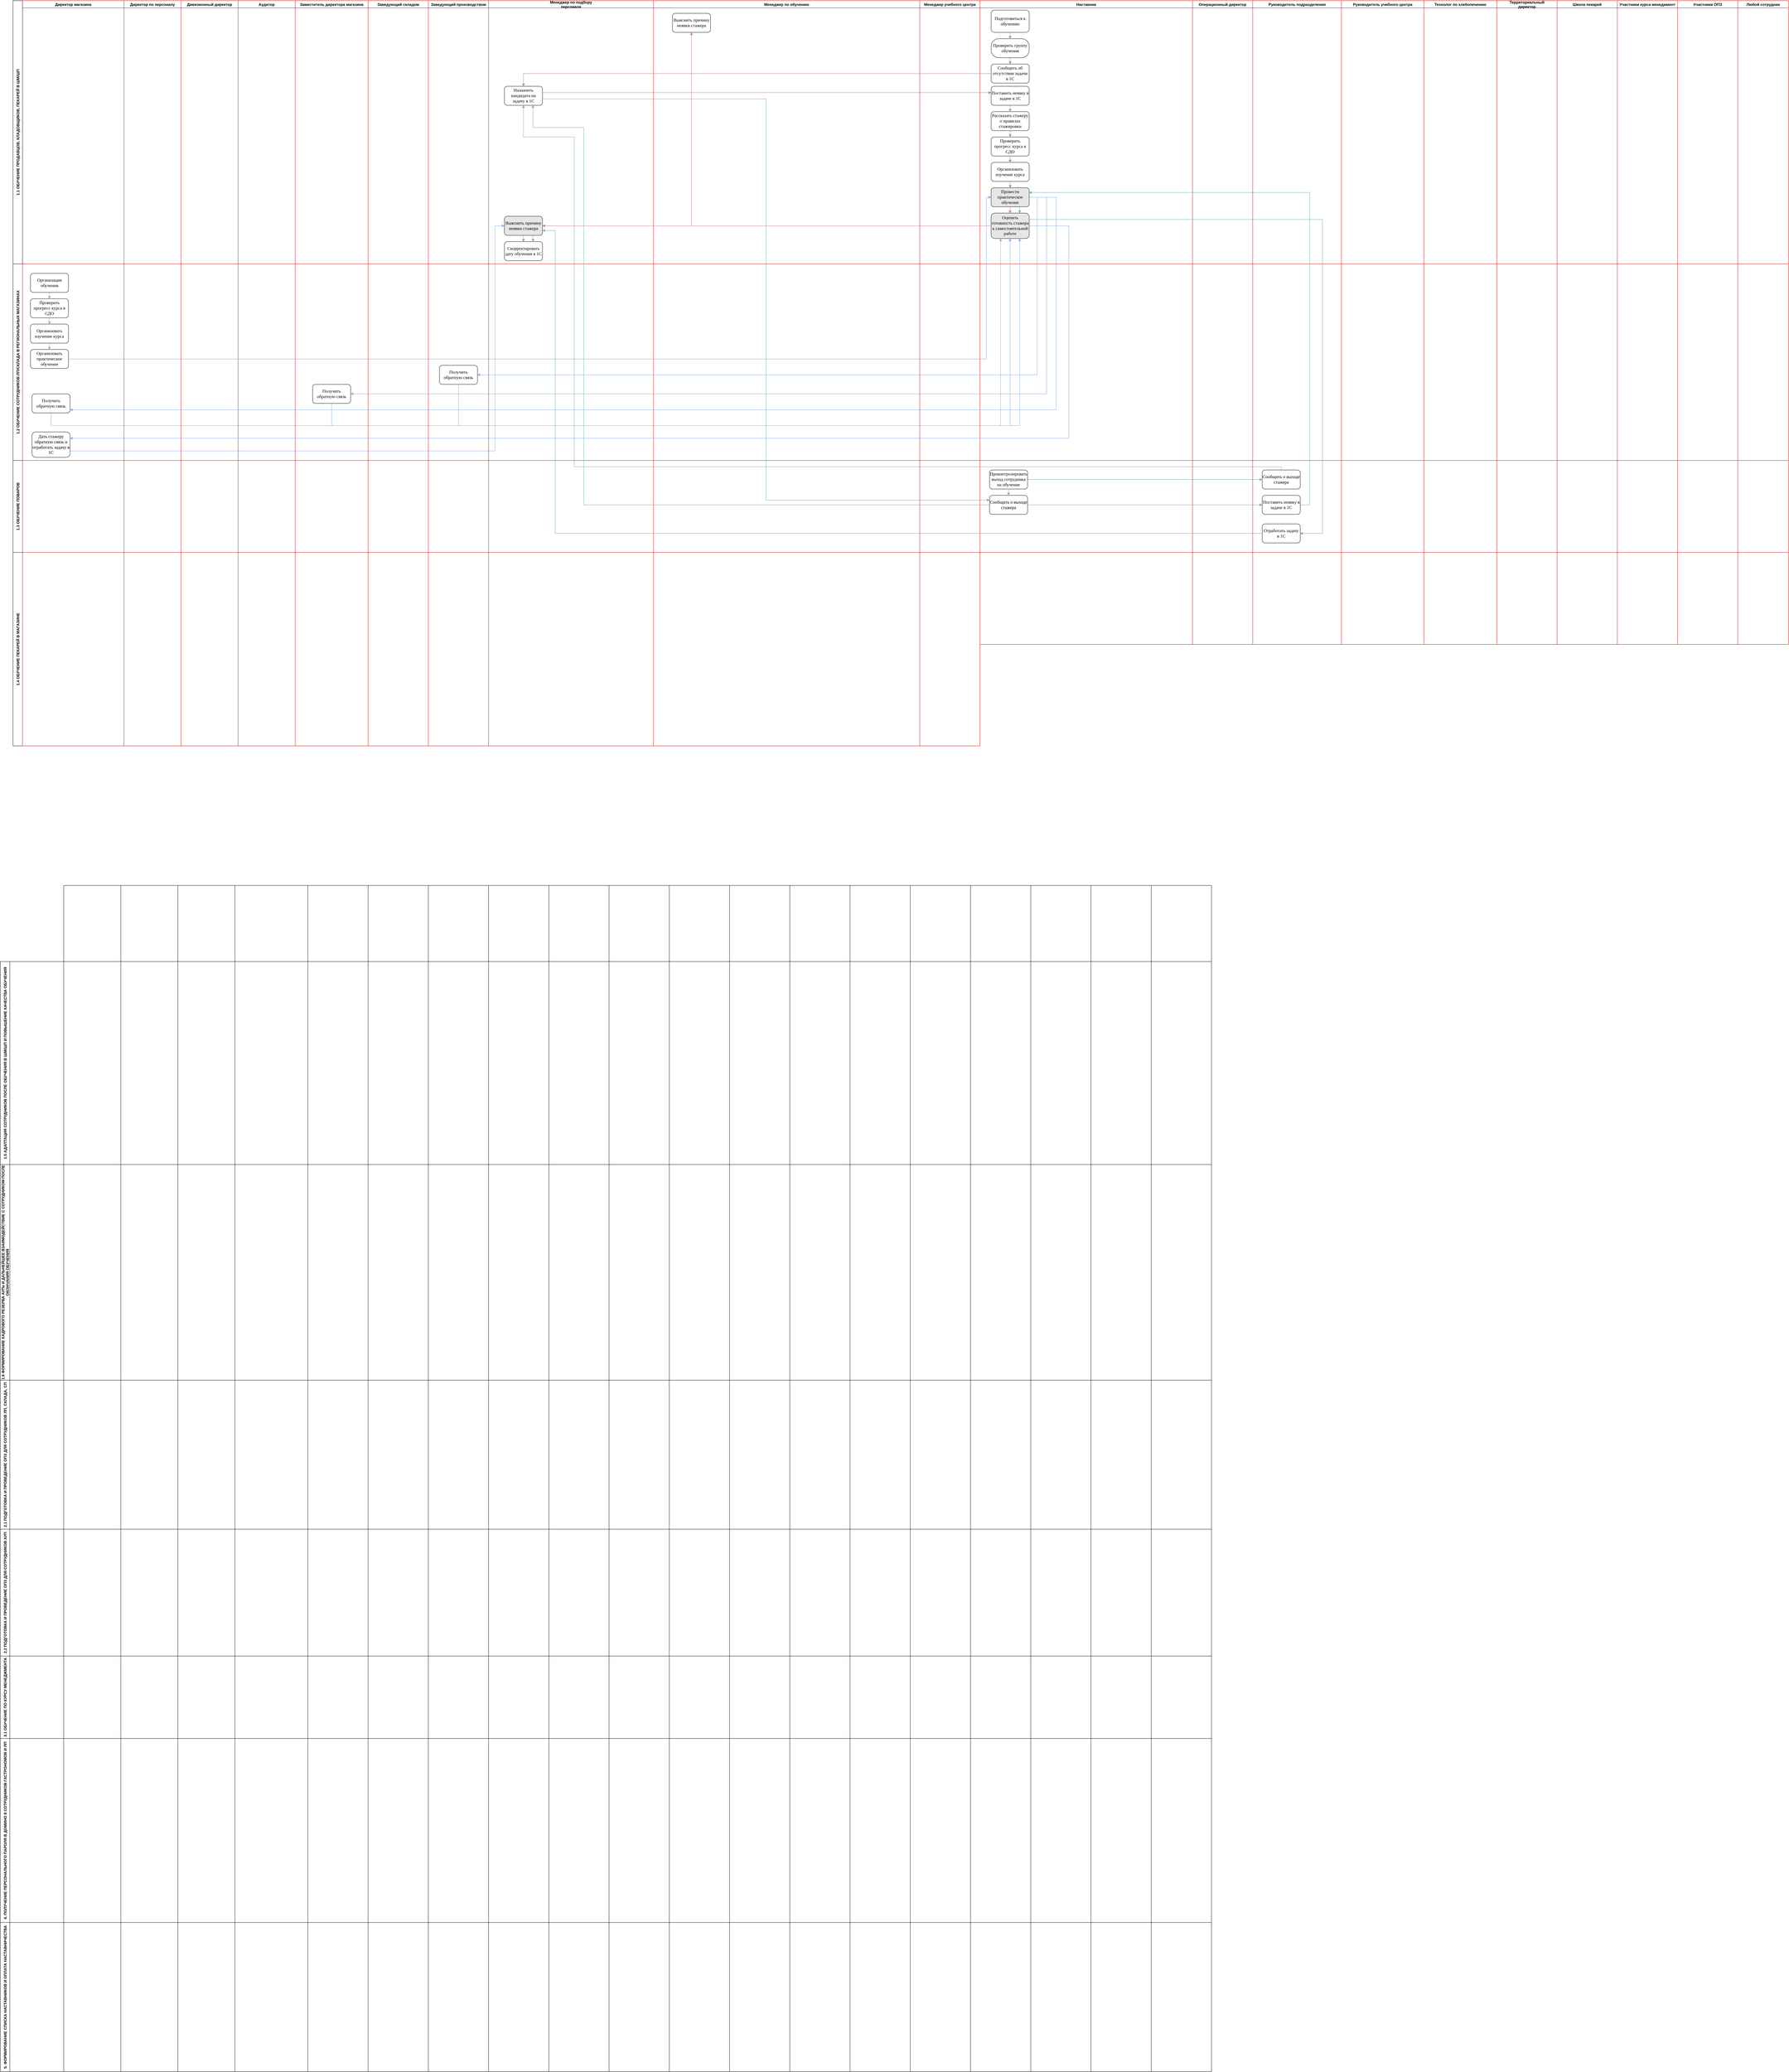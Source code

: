 <mxfile version="16.5.3" type="github">
  <diagram id="kgpKYQtTHZ0yAKxKKP6v" name="Page-1">
    <mxGraphModel dx="1689" dy="1050" grid="1" gridSize="10" guides="1" tooltips="1" connect="1" arrows="1" fold="1" page="1" pageScale="1" pageWidth="850" pageHeight="1100" math="0" shadow="0">
      <root>
        <mxCell id="0" />
        <mxCell id="1" parent="0" />
        <mxCell id="aoM_VOd6xSWKAF-DBPvm-11" value="Директор по персоналу" style="swimlane;strokeColor=#CC0000;" vertex="1" parent="1">
          <mxGeometry x="500" y="320" width="180" height="830" as="geometry" />
        </mxCell>
        <mxCell id="aoM_VOd6xSWKAF-DBPvm-12" value="Дивизионный директор" style="swimlane;strokeColor=#CC0000;" vertex="1" parent="1">
          <mxGeometry x="680" y="320" width="180" height="830" as="geometry" />
        </mxCell>
        <mxCell id="aoM_VOd6xSWKAF-DBPvm-13" value="Аудитор" style="swimlane;strokeColor=#CC0000;" vertex="1" parent="1">
          <mxGeometry x="860" y="320" width="180" height="830" as="geometry" />
        </mxCell>
        <mxCell id="aoM_VOd6xSWKAF-DBPvm-14" value="Заместитель директора магазина" style="swimlane;strokeColor=#CC0000;" vertex="1" parent="1">
          <mxGeometry x="1040" y="320" width="230" height="830" as="geometry">
            <mxRectangle x="890" y="320" width="230" height="23" as="alternateBounds" />
          </mxGeometry>
        </mxCell>
        <mxCell id="aoM_VOd6xSWKAF-DBPvm-15" value="Заведующий складом" style="swimlane;strokeColor=#CC0000;" vertex="1" parent="1">
          <mxGeometry x="1270" y="320" width="190" height="830" as="geometry" />
        </mxCell>
        <mxCell id="aoM_VOd6xSWKAF-DBPvm-17" value="Менеджер по подбору&#xa;персонала " style="swimlane;strokeColor=#CC0000;" vertex="1" parent="1">
          <mxGeometry x="1650" y="320" width="520" height="830" as="geometry" />
        </mxCell>
        <mxCell id="aoM_VOd6xSWKAF-DBPvm-312" value="Назначить кандидата на задачу в 1С" style="whiteSpace=wrap;html=1;fontSize=14;fontFamily=Times New Roman;rounded=1;" vertex="1" parent="aoM_VOd6xSWKAF-DBPvm-17">
          <mxGeometry x="50" y="270" width="120" height="60" as="geometry" />
        </mxCell>
        <mxCell id="aoM_VOd6xSWKAF-DBPvm-457" value="" style="edgeStyle=orthogonalEdgeStyle;rounded=0;orthogonalLoop=1;jettySize=auto;html=1;fontFamily=Times New Roman;fontSize=14;fontColor=#000000;strokeColor=#67AB9F;entryX=0.75;entryY=0;entryDx=0;entryDy=0;" edge="1" parent="aoM_VOd6xSWKAF-DBPvm-17" source="aoM_VOd6xSWKAF-DBPvm-332" target="aoM_VOd6xSWKAF-DBPvm-337">
          <mxGeometry relative="1" as="geometry">
            <mxPoint x="110" y="600.0" as="targetPoint" />
            <Array as="points">
              <mxPoint x="140" y="740" />
              <mxPoint x="140" y="740" />
            </Array>
          </mxGeometry>
        </mxCell>
        <mxCell id="aoM_VOd6xSWKAF-DBPvm-332" value="Выяснить причину неявки стажера" style="whiteSpace=wrap;html=1;fontSize=14;fontFamily=Times New Roman;rounded=1;fillColor=#E6E6E6;" vertex="1" parent="aoM_VOd6xSWKAF-DBPvm-17">
          <mxGeometry x="50" y="680" width="120" height="60" as="geometry" />
        </mxCell>
        <mxCell id="aoM_VOd6xSWKAF-DBPvm-337" value="Скорректировать дату обучения в 1С" style="whiteSpace=wrap;html=1;fontSize=14;fontFamily=Times New Roman;rounded=1;" vertex="1" parent="aoM_VOd6xSWKAF-DBPvm-17">
          <mxGeometry x="50" y="760" width="120" height="60" as="geometry" />
        </mxCell>
        <mxCell id="aoM_VOd6xSWKAF-DBPvm-338" value="" style="edgeStyle=orthogonalEdgeStyle;rounded=0;orthogonalLoop=1;jettySize=auto;html=1;fontFamily=Times New Roman;fontSize=14;strokeColor=#B5739D;" edge="1" parent="aoM_VOd6xSWKAF-DBPvm-17" source="aoM_VOd6xSWKAF-DBPvm-332" target="aoM_VOd6xSWKAF-DBPvm-337">
          <mxGeometry relative="1" as="geometry" />
        </mxCell>
        <mxCell id="aoM_VOd6xSWKAF-DBPvm-16" value="Заведующий производством" style="swimlane;strokeColor=#CC0000;" vertex="1" parent="aoM_VOd6xSWKAF-DBPvm-17">
          <mxGeometry x="-190" width="190" height="830" as="geometry" />
        </mxCell>
        <mxCell id="aoM_VOd6xSWKAF-DBPvm-8" value="Директор магазина" style="swimlane;strokeColor=#CC0000;" vertex="1" parent="1">
          <mxGeometry x="180" y="320" width="320" height="830" as="geometry" />
        </mxCell>
        <mxCell id="aoM_VOd6xSWKAF-DBPvm-10" value="1.1 ОБУЧЕНИЕ ПРОДАВЦОВ, КЛАДОВЩИКОВ, ПЕКАРЕЙ В ШМ/ШП" style="swimlane;horizontal=0;startSize=30;" vertex="1" parent="1">
          <mxGeometry x="150" y="320" width="30" height="830" as="geometry" />
        </mxCell>
        <mxCell id="aoM_VOd6xSWKAF-DBPvm-18" value="Менеджер по обучению" style="swimlane;strokeColor=#CC0000;" vertex="1" parent="1">
          <mxGeometry x="2170" y="320" width="840" height="830" as="geometry" />
        </mxCell>
        <mxCell id="aoM_VOd6xSWKAF-DBPvm-328" value="Выяснить причину неявки стажера" style="whiteSpace=wrap;html=1;fontSize=14;fontFamily=Times New Roman;rounded=1;" vertex="1" parent="aoM_VOd6xSWKAF-DBPvm-18">
          <mxGeometry x="60" y="40" width="120" height="60" as="geometry" />
        </mxCell>
        <mxCell id="aoM_VOd6xSWKAF-DBPvm-20" value="Менеджер учебного центра" style="swimlane;strokeColor=#CC0000;" vertex="1" parent="1">
          <mxGeometry x="3010" y="320" width="190" height="830" as="geometry" />
        </mxCell>
        <mxCell id="aoM_VOd6xSWKAF-DBPvm-24" value="Руководитель учебного центра" style="swimlane;strokeColor=#CC0000;" vertex="1" parent="1">
          <mxGeometry x="4340" y="320" width="260" height="830" as="geometry" />
        </mxCell>
        <mxCell id="aoM_VOd6xSWKAF-DBPvm-23" value="Руководитель подразделения" style="swimlane;strokeColor=#CC0000;" vertex="1" parent="aoM_VOd6xSWKAF-DBPvm-24">
          <mxGeometry x="-280" width="280" height="830" as="geometry" />
        </mxCell>
        <mxCell id="aoM_VOd6xSWKAF-DBPvm-22" value="Операционный директор" style="swimlane;strokeColor=#CC0000;" vertex="1" parent="aoM_VOd6xSWKAF-DBPvm-23">
          <mxGeometry x="-190" width="190" height="830" as="geometry" />
        </mxCell>
        <mxCell id="aoM_VOd6xSWKAF-DBPvm-21" value="Наставник" style="swimlane;strokeColor=#CC0000;" vertex="1" parent="aoM_VOd6xSWKAF-DBPvm-22">
          <mxGeometry x="-670" width="670" height="830" as="geometry" />
        </mxCell>
        <mxCell id="aoM_VOd6xSWKAF-DBPvm-304" value="&lt;span style=&quot;font-size: 14px; letter-spacing: -0.05pt;&quot;&gt;Подготовиться &lt;/span&gt;&lt;span style=&quot;font-size: 14px;&quot;&gt;к&lt;span style=&quot;letter-spacing: -2.35pt; font-size: 14px;&quot;&gt; &lt;/span&gt;обучению&lt;/span&gt;" style="rounded=1;whiteSpace=wrap;html=1;fontFamily=Times New Roman;fontSize=14;" vertex="1" parent="aoM_VOd6xSWKAF-DBPvm-21">
          <mxGeometry x="35" y="30" width="120" height="70" as="geometry" />
        </mxCell>
        <mxCell id="aoM_VOd6xSWKAF-DBPvm-311" value="" style="edgeStyle=orthogonalEdgeStyle;rounded=0;orthogonalLoop=1;jettySize=auto;html=1;strokeColor=#B5739D;" edge="1" parent="aoM_VOd6xSWKAF-DBPvm-21" source="aoM_VOd6xSWKAF-DBPvm-308" target="aoM_VOd6xSWKAF-DBPvm-310">
          <mxGeometry relative="1" as="geometry" />
        </mxCell>
        <mxCell id="aoM_VOd6xSWKAF-DBPvm-308" value="&lt;span style=&quot;font-size: 14px;&quot;&gt;Проверить&lt;span style=&quot;letter-spacing: 0.05pt; font-size: 14px;&quot;&gt; &lt;/span&gt;&lt;span style=&quot;letter-spacing: -0.05pt; font-size: 14px;&quot;&gt;группу&lt;/span&gt;&lt;span style=&quot;letter-spacing: -0.35pt; font-size: 14px;&quot;&gt; &lt;/span&gt;&lt;span style=&quot;letter-spacing: -0.05pt; font-size: 14px;&quot;&gt;обучения&lt;/span&gt;&lt;/span&gt;" style="whiteSpace=wrap;html=1;rounded=1;fontFamily=Times New Roman;fontSize=14;arcSize=40;" vertex="1" parent="aoM_VOd6xSWKAF-DBPvm-21">
          <mxGeometry x="35" y="120" width="120" height="60" as="geometry" />
        </mxCell>
        <mxCell id="aoM_VOd6xSWKAF-DBPvm-309" value="" style="edgeStyle=orthogonalEdgeStyle;rounded=0;orthogonalLoop=1;jettySize=auto;html=1;strokeColor=#B5739D;" edge="1" parent="aoM_VOd6xSWKAF-DBPvm-21" source="aoM_VOd6xSWKAF-DBPvm-304" target="aoM_VOd6xSWKAF-DBPvm-308">
          <mxGeometry relative="1" as="geometry" />
        </mxCell>
        <mxCell id="aoM_VOd6xSWKAF-DBPvm-310" value="Сообщить об отсутствии задачи в 1С" style="whiteSpace=wrap;html=1;rounded=1;fontFamily=Times New Roman;fontSize=14;" vertex="1" parent="aoM_VOd6xSWKAF-DBPvm-21">
          <mxGeometry x="35" y="200" width="120" height="60" as="geometry" />
        </mxCell>
        <mxCell id="aoM_VOd6xSWKAF-DBPvm-314" value="Поставить неявку в задаче в 1С" style="whiteSpace=wrap;html=1;fontSize=14;fontFamily=Times New Roman;rounded=1;" vertex="1" parent="aoM_VOd6xSWKAF-DBPvm-21">
          <mxGeometry x="35" y="270" width="120" height="60" as="geometry" />
        </mxCell>
        <mxCell id="aoM_VOd6xSWKAF-DBPvm-317" value="Рассказать стажеру о правилах стажировки" style="whiteSpace=wrap;html=1;fontSize=14;fontFamily=Times New Roman;rounded=1;" vertex="1" parent="aoM_VOd6xSWKAF-DBPvm-21">
          <mxGeometry x="35" y="350" width="120" height="60" as="geometry" />
        </mxCell>
        <mxCell id="aoM_VOd6xSWKAF-DBPvm-318" value="" style="edgeStyle=orthogonalEdgeStyle;rounded=0;orthogonalLoop=1;jettySize=auto;html=1;fontFamily=Times New Roman;fontSize=14;strokeColor=#B5739D;" edge="1" parent="aoM_VOd6xSWKAF-DBPvm-21" source="aoM_VOd6xSWKAF-DBPvm-314" target="aoM_VOd6xSWKAF-DBPvm-317">
          <mxGeometry relative="1" as="geometry" />
        </mxCell>
        <mxCell id="aoM_VOd6xSWKAF-DBPvm-319" value="Проверить прогресс курса в СДО" style="whiteSpace=wrap;html=1;fontSize=14;fontFamily=Times New Roman;rounded=1;" vertex="1" parent="aoM_VOd6xSWKAF-DBPvm-21">
          <mxGeometry x="35" y="430" width="120" height="60" as="geometry" />
        </mxCell>
        <mxCell id="aoM_VOd6xSWKAF-DBPvm-320" value="" style="edgeStyle=orthogonalEdgeStyle;rounded=0;orthogonalLoop=1;jettySize=auto;html=1;fontFamily=Times New Roman;fontSize=14;strokeColor=#B5739D;" edge="1" parent="aoM_VOd6xSWKAF-DBPvm-21" source="aoM_VOd6xSWKAF-DBPvm-317" target="aoM_VOd6xSWKAF-DBPvm-319">
          <mxGeometry relative="1" as="geometry" />
        </mxCell>
        <mxCell id="aoM_VOd6xSWKAF-DBPvm-321" value="Организовать изучение курса" style="whiteSpace=wrap;html=1;fontSize=14;fontFamily=Times New Roman;rounded=1;" vertex="1" parent="aoM_VOd6xSWKAF-DBPvm-21">
          <mxGeometry x="35" y="510" width="120" height="60" as="geometry" />
        </mxCell>
        <mxCell id="aoM_VOd6xSWKAF-DBPvm-322" value="" style="edgeStyle=orthogonalEdgeStyle;rounded=0;orthogonalLoop=1;jettySize=auto;html=1;fontFamily=Times New Roman;fontSize=14;strokeColor=#B5739D;" edge="1" parent="aoM_VOd6xSWKAF-DBPvm-21" source="aoM_VOd6xSWKAF-DBPvm-319" target="aoM_VOd6xSWKAF-DBPvm-321">
          <mxGeometry relative="1" as="geometry" />
        </mxCell>
        <mxCell id="aoM_VOd6xSWKAF-DBPvm-323" value="Провести практическое обучение" style="whiteSpace=wrap;html=1;fontSize=14;fontFamily=Times New Roman;rounded=1;fontColor=#050505;fillColor=#E6E6E6;" vertex="1" parent="aoM_VOd6xSWKAF-DBPvm-21">
          <mxGeometry x="35" y="590" width="120" height="60" as="geometry" />
        </mxCell>
        <mxCell id="aoM_VOd6xSWKAF-DBPvm-324" value="" style="edgeStyle=orthogonalEdgeStyle;rounded=0;orthogonalLoop=1;jettySize=auto;html=1;fontFamily=Times New Roman;fontSize=14;strokeColor=#B5739D;" edge="1" parent="aoM_VOd6xSWKAF-DBPvm-21" source="aoM_VOd6xSWKAF-DBPvm-321" target="aoM_VOd6xSWKAF-DBPvm-323">
          <mxGeometry relative="1" as="geometry" />
        </mxCell>
        <mxCell id="aoM_VOd6xSWKAF-DBPvm-325" value="Оценить готовность стажера к самостоятельной работе" style="whiteSpace=wrap;html=1;fontSize=14;fontFamily=Times New Roman;rounded=1;fillColor=#E6E6E6;" vertex="1" parent="aoM_VOd6xSWKAF-DBPvm-21">
          <mxGeometry x="35" y="670" width="120" height="80" as="geometry" />
        </mxCell>
        <mxCell id="aoM_VOd6xSWKAF-DBPvm-326" value="" style="edgeStyle=orthogonalEdgeStyle;rounded=0;orthogonalLoop=1;jettySize=auto;html=1;fontFamily=Times New Roman;fontSize=14;strokeColor=#B5739D;" edge="1" parent="aoM_VOd6xSWKAF-DBPvm-21" source="aoM_VOd6xSWKAF-DBPvm-323" target="aoM_VOd6xSWKAF-DBPvm-325">
          <mxGeometry relative="1" as="geometry" />
        </mxCell>
        <mxCell id="aoM_VOd6xSWKAF-DBPvm-451" value="" style="edgeStyle=orthogonalEdgeStyle;rounded=0;orthogonalLoop=1;jettySize=auto;html=1;fontFamily=Times New Roman;fontSize=14;fontColor=#000000;strokeColor=#67AB9F;entryX=0.75;entryY=0;entryDx=0;entryDy=0;" edge="1" parent="aoM_VOd6xSWKAF-DBPvm-21" source="aoM_VOd6xSWKAF-DBPvm-323" target="aoM_VOd6xSWKAF-DBPvm-325">
          <mxGeometry relative="1" as="geometry">
            <mxPoint x="320.0" y="520.0" as="targetPoint" />
            <Array as="points">
              <mxPoint x="120" y="650" />
              <mxPoint x="120" y="650" />
            </Array>
          </mxGeometry>
        </mxCell>
        <mxCell id="aoM_VOd6xSWKAF-DBPvm-29" value="Участники ОПЗ" style="swimlane;strokeColor=#CC0000;" vertex="1" parent="1">
          <mxGeometry x="5400" y="320" width="190" height="830" as="geometry" />
        </mxCell>
        <mxCell id="aoM_VOd6xSWKAF-DBPvm-28" value="Участники курса менеджмент" style="swimlane;strokeColor=#CC0000;" vertex="1" parent="aoM_VOd6xSWKAF-DBPvm-29">
          <mxGeometry x="-190" width="190" height="830" as="geometry" />
        </mxCell>
        <mxCell id="aoM_VOd6xSWKAF-DBPvm-27" value="Школа пекарей" style="swimlane;strokeColor=#CC0000;" vertex="1" parent="aoM_VOd6xSWKAF-DBPvm-28">
          <mxGeometry x="-190" width="190" height="830" as="geometry" />
        </mxCell>
        <mxCell id="aoM_VOd6xSWKAF-DBPvm-26" value="Территориальный&#xa;директор" style="swimlane;strokeColor=#CC0000;" vertex="1" parent="aoM_VOd6xSWKAF-DBPvm-27">
          <mxGeometry x="-190" width="190" height="830" as="geometry" />
        </mxCell>
        <mxCell id="aoM_VOd6xSWKAF-DBPvm-25" value="Технолог по хлебопечению" style="swimlane;strokeColor=#CC0000;" vertex="1" parent="aoM_VOd6xSWKAF-DBPvm-26">
          <mxGeometry x="-230" width="230" height="830" as="geometry" />
        </mxCell>
        <mxCell id="aoM_VOd6xSWKAF-DBPvm-30" value="Любой сотрудник" style="swimlane;strokeColor=#CC0000;" vertex="1" parent="1">
          <mxGeometry x="5590" y="320" width="160" height="830" as="geometry" />
        </mxCell>
        <mxCell id="aoM_VOd6xSWKAF-DBPvm-32" value="1.2 ОБУЧЕНИЕ СОТРУДНИКОВ ЛП/СКЛАДА В РЕГИОНАЛЬНЫХ МАГАЗИНАХ" style="swimlane;horizontal=0;startSize=30;align=center;" vertex="1" parent="1">
          <mxGeometry x="150" y="1150" width="30" height="620" as="geometry" />
        </mxCell>
        <mxCell id="aoM_VOd6xSWKAF-DBPvm-341" value="" style="edgeStyle=orthogonalEdgeStyle;rounded=0;orthogonalLoop=1;jettySize=auto;html=1;fontFamily=Times New Roman;fontSize=14;strokeColor=#7EA6E0;" edge="1" parent="aoM_VOd6xSWKAF-DBPvm-32" source="aoM_VOd6xSWKAF-DBPvm-339" target="aoM_VOd6xSWKAF-DBPvm-340">
          <mxGeometry relative="1" as="geometry" />
        </mxCell>
        <mxCell id="aoM_VOd6xSWKAF-DBPvm-339" value="Организация обучения" style="rounded=1;whiteSpace=wrap;html=1;fontFamily=Times New Roman;fontSize=14;" vertex="1" parent="aoM_VOd6xSWKAF-DBPvm-32">
          <mxGeometry x="55" y="30" width="120" height="60" as="geometry" />
        </mxCell>
        <mxCell id="aoM_VOd6xSWKAF-DBPvm-344" value="" style="edgeStyle=orthogonalEdgeStyle;rounded=0;orthogonalLoop=1;jettySize=auto;html=1;fontFamily=Times New Roman;fontSize=14;strokeColor=#7EA6E0;" edge="1" parent="aoM_VOd6xSWKAF-DBPvm-32" source="aoM_VOd6xSWKAF-DBPvm-340" target="aoM_VOd6xSWKAF-DBPvm-343">
          <mxGeometry relative="1" as="geometry" />
        </mxCell>
        <mxCell id="aoM_VOd6xSWKAF-DBPvm-340" value="Проверить прогресс курса в СДО" style="whiteSpace=wrap;html=1;fontSize=14;fontFamily=Times New Roman;rounded=1;" vertex="1" parent="aoM_VOd6xSWKAF-DBPvm-32">
          <mxGeometry x="55" y="110" width="120" height="60" as="geometry" />
        </mxCell>
        <mxCell id="aoM_VOd6xSWKAF-DBPvm-346" value="" style="edgeStyle=orthogonalEdgeStyle;rounded=0;orthogonalLoop=1;jettySize=auto;html=1;fontFamily=Times New Roman;fontSize=14;strokeColor=#7EA6E0;" edge="1" parent="aoM_VOd6xSWKAF-DBPvm-32" source="aoM_VOd6xSWKAF-DBPvm-343" target="aoM_VOd6xSWKAF-DBPvm-345">
          <mxGeometry relative="1" as="geometry" />
        </mxCell>
        <mxCell id="aoM_VOd6xSWKAF-DBPvm-343" value="Организовать изучение курса" style="whiteSpace=wrap;html=1;fontSize=14;fontFamily=Times New Roman;rounded=1;" vertex="1" parent="aoM_VOd6xSWKAF-DBPvm-32">
          <mxGeometry x="55" y="190" width="120" height="60" as="geometry" />
        </mxCell>
        <mxCell id="aoM_VOd6xSWKAF-DBPvm-345" value="Организовать практическое обучение" style="whiteSpace=wrap;html=1;fontSize=14;fontFamily=Times New Roman;rounded=1;" vertex="1" parent="aoM_VOd6xSWKAF-DBPvm-32">
          <mxGeometry x="55" y="270" width="120" height="60" as="geometry" />
        </mxCell>
        <mxCell id="aoM_VOd6xSWKAF-DBPvm-34" value="1.4 ОБУЧЕНИЕ ПЕКАРЕЙ В МАГАЗИНЕ" style="swimlane;horizontal=0;startSize=30;" vertex="1" parent="1">
          <mxGeometry x="150" y="2060" width="30" height="610" as="geometry" />
        </mxCell>
        <mxCell id="aoM_VOd6xSWKAF-DBPvm-35" value="1.5 АДАПТАЦИЯ СОТРУДНИКОВ ПОСЛЕ ОБУЧЕНИЯ В ШМ/ШП И ПОВЫШЕНИЕ КАЧЕСТВА ОБУЧЕНИЯ" style="swimlane;horizontal=0;startSize=30;" vertex="1" parent="1">
          <mxGeometry x="110" y="3350" width="200" height="640" as="geometry" />
        </mxCell>
        <mxCell id="aoM_VOd6xSWKAF-DBPvm-36" value="1.6 ФОРМИРОВАНИЕ КАДРОВОГО РЕЗЕРВА АУПа И ДАЛЬНЕЙШЕЕ ВЗАИМОДЕЙСТВИЕ С СОТРУДНИКОМ ПОСЛЕ&#xa;ОКОНЧАНИЯ ОБУЧЕНИЯ" style="swimlane;horizontal=0;startSize=30;" vertex="1" parent="1">
          <mxGeometry x="110" y="3990" width="200" height="680" as="geometry" />
        </mxCell>
        <mxCell id="aoM_VOd6xSWKAF-DBPvm-37" value="2.1 ПОДГОТОВКА И ПРОВЕДЕНИЕ ОПЗ ДЛЯ СОТРУДНИКОВ ЛП, СКЛАДА, СП" style="swimlane;horizontal=0;startSize=30;" vertex="1" parent="1">
          <mxGeometry x="110" y="4670" width="200" height="470" as="geometry" />
        </mxCell>
        <mxCell id="aoM_VOd6xSWKAF-DBPvm-38" value="2.2 ПОДГОТОВКА И ПРОВЕДЕНИЕ ОПЗ ДЛЯ СОТРУДНИКОВ АУП" style="swimlane;horizontal=0;startSize=30;" vertex="1" parent="1">
          <mxGeometry x="110" y="5140" width="200" height="400" as="geometry" />
        </mxCell>
        <mxCell id="aoM_VOd6xSWKAF-DBPvm-39" value="3.1 ОБУЧЕНИЕ ПО КУРСУ МЕНЕДЖМЕНТА" style="swimlane;horizontal=0;startSize=30;" vertex="1" parent="1">
          <mxGeometry x="110" y="5540" width="200" height="260" as="geometry" />
        </mxCell>
        <mxCell id="aoM_VOd6xSWKAF-DBPvm-40" value="4. ПОЛУЧЕНИЕ ПЕРСОНАЛЬНОГО ПАРОЛЯ В ДОМИНО 8 СОТРУДНИКОВ ГАСТРОНОМОВ И ЛП" style="swimlane;horizontal=0;startSize=30;" vertex="1" parent="1">
          <mxGeometry x="110" y="5800" width="200" height="580" as="geometry" />
        </mxCell>
        <mxCell id="aoM_VOd6xSWKAF-DBPvm-41" value="5. ФОРМИРОВАНИЕ СПИСКА НАСТАВНИКОВ И ОПЛАТА НАСТАВНИЧЕСТВА" style="swimlane;horizontal=0;startSize=30;" vertex="1" parent="1">
          <mxGeometry x="110" y="6380" width="3820" height="470" as="geometry" />
        </mxCell>
        <mxCell id="aoM_VOd6xSWKAF-DBPvm-283" value="" style="swimlane;startSize=0;" vertex="1" parent="aoM_VOd6xSWKAF-DBPvm-41">
          <mxGeometry x="200" width="180" height="470" as="geometry" />
        </mxCell>
        <mxCell id="aoM_VOd6xSWKAF-DBPvm-284" value="" style="swimlane;startSize=0;" vertex="1" parent="aoM_VOd6xSWKAF-DBPvm-41">
          <mxGeometry x="380" width="180" height="470" as="geometry" />
        </mxCell>
        <mxCell id="aoM_VOd6xSWKAF-DBPvm-285" value="" style="swimlane;startSize=0;" vertex="1" parent="aoM_VOd6xSWKAF-DBPvm-41">
          <mxGeometry x="560" width="180" height="470" as="geometry" />
        </mxCell>
        <mxCell id="aoM_VOd6xSWKAF-DBPvm-286" value="" style="swimlane;startSize=0;" vertex="1" parent="aoM_VOd6xSWKAF-DBPvm-41">
          <mxGeometry x="740" width="230" height="470" as="geometry" />
        </mxCell>
        <mxCell id="aoM_VOd6xSWKAF-DBPvm-287" value="" style="swimlane;startSize=0;" vertex="1" parent="aoM_VOd6xSWKAF-DBPvm-41">
          <mxGeometry x="970" width="190" height="470" as="geometry" />
        </mxCell>
        <mxCell id="aoM_VOd6xSWKAF-DBPvm-288" value="" style="swimlane;startSize=0;" vertex="1" parent="aoM_VOd6xSWKAF-DBPvm-41">
          <mxGeometry x="1160" width="190" height="470" as="geometry" />
        </mxCell>
        <mxCell id="aoM_VOd6xSWKAF-DBPvm-289" value="" style="swimlane;startSize=0;" vertex="1" parent="aoM_VOd6xSWKAF-DBPvm-41">
          <mxGeometry x="1350" width="190" height="470" as="geometry" />
        </mxCell>
        <mxCell id="aoM_VOd6xSWKAF-DBPvm-290" value="" style="swimlane;startSize=0;" vertex="1" parent="aoM_VOd6xSWKAF-DBPvm-41">
          <mxGeometry x="1540" width="190" height="470" as="geometry" />
        </mxCell>
        <mxCell id="aoM_VOd6xSWKAF-DBPvm-291" value="" style="swimlane;startSize=0;" vertex="1" parent="aoM_VOd6xSWKAF-DBPvm-41">
          <mxGeometry x="1730" width="190" height="470" as="geometry" />
        </mxCell>
        <mxCell id="aoM_VOd6xSWKAF-DBPvm-293" value="" style="swimlane;startSize=0;" vertex="1" parent="aoM_VOd6xSWKAF-DBPvm-41">
          <mxGeometry x="2110" width="190" height="470" as="geometry" />
        </mxCell>
        <mxCell id="aoM_VOd6xSWKAF-DBPvm-294" value="" style="swimlane;startSize=0;" vertex="1" parent="aoM_VOd6xSWKAF-DBPvm-41">
          <mxGeometry x="2300" width="950" height="470" as="geometry" />
        </mxCell>
        <mxCell id="aoM_VOd6xSWKAF-DBPvm-295" value="" style="swimlane;startSize=0;" vertex="1" parent="aoM_VOd6xSWKAF-DBPvm-294">
          <mxGeometry x="190" width="190" height="470" as="geometry" />
        </mxCell>
        <mxCell id="aoM_VOd6xSWKAF-DBPvm-296" value="" style="swimlane;startSize=0;" vertex="1" parent="aoM_VOd6xSWKAF-DBPvm-294">
          <mxGeometry x="380" width="190" height="470" as="geometry" />
        </mxCell>
        <mxCell id="aoM_VOd6xSWKAF-DBPvm-297" value="" style="swimlane;startSize=0;" vertex="1" parent="aoM_VOd6xSWKAF-DBPvm-294">
          <mxGeometry x="570" width="190" height="470" as="geometry" />
        </mxCell>
        <mxCell id="aoM_VOd6xSWKAF-DBPvm-298" value="" style="swimlane;startSize=0;" vertex="1" parent="aoM_VOd6xSWKAF-DBPvm-294">
          <mxGeometry x="760" width="190" height="470" as="geometry" />
        </mxCell>
        <mxCell id="aoM_VOd6xSWKAF-DBPvm-299" value="" style="swimlane;startSize=0;" vertex="1" parent="aoM_VOd6xSWKAF-DBPvm-41">
          <mxGeometry x="3250" width="190" height="470" as="geometry" />
        </mxCell>
        <mxCell id="aoM_VOd6xSWKAF-DBPvm-300" value="" style="swimlane;startSize=0;" vertex="1" parent="aoM_VOd6xSWKAF-DBPvm-41">
          <mxGeometry x="3440" width="190" height="470" as="geometry" />
        </mxCell>
        <mxCell id="aoM_VOd6xSWKAF-DBPvm-301" value="" style="swimlane;startSize=0;" vertex="1" parent="aoM_VOd6xSWKAF-DBPvm-41">
          <mxGeometry x="3630" width="190" height="470" as="geometry" />
        </mxCell>
        <mxCell id="aoM_VOd6xSWKAF-DBPvm-44" value="" style="swimlane;startSize=0;strokeColor=#CC0000;" vertex="1" parent="1">
          <mxGeometry x="680" y="1150" width="180" height="620" as="geometry" />
        </mxCell>
        <mxCell id="aoM_VOd6xSWKAF-DBPvm-43" value="" style="swimlane;startSize=0;strokeColor=#CC0000;" vertex="1" parent="aoM_VOd6xSWKAF-DBPvm-44">
          <mxGeometry x="-180" width="180" height="620" as="geometry" />
        </mxCell>
        <mxCell id="aoM_VOd6xSWKAF-DBPvm-458" value="" style="swimlane;startSize=0;fontFamily=Times New Roman;fontSize=14;strokeColor=#CC0000;" vertex="1" parent="aoM_VOd6xSWKAF-DBPvm-43">
          <mxGeometry x="-320" width="320" height="620" as="geometry" />
        </mxCell>
        <mxCell id="aoM_VOd6xSWKAF-DBPvm-46" value="" style="swimlane;startSize=0;strokeColor=#CC0000;" vertex="1" parent="1">
          <mxGeometry x="1040" y="1150" width="230" height="620" as="geometry" />
        </mxCell>
        <mxCell id="aoM_VOd6xSWKAF-DBPvm-361" value="Получить обратную связь" style="whiteSpace=wrap;html=1;fontSize=14;fontFamily=Times New Roman;rounded=1;" vertex="1" parent="aoM_VOd6xSWKAF-DBPvm-46">
          <mxGeometry x="55" y="380" width="120" height="60" as="geometry" />
        </mxCell>
        <mxCell id="aoM_VOd6xSWKAF-DBPvm-45" value="" style="swimlane;startSize=0;strokeColor=#CC0000;" vertex="1" parent="aoM_VOd6xSWKAF-DBPvm-46">
          <mxGeometry x="-180" width="180" height="620" as="geometry" />
        </mxCell>
        <mxCell id="aoM_VOd6xSWKAF-DBPvm-47" value="" style="swimlane;startSize=0;strokeColor=#CC0000;" vertex="1" parent="1">
          <mxGeometry x="1460" y="1150" width="190" height="620" as="geometry" />
        </mxCell>
        <mxCell id="aoM_VOd6xSWKAF-DBPvm-358" value="Получить обратную связь" style="whiteSpace=wrap;html=1;fontSize=14;fontFamily=Times New Roman;rounded=1;" vertex="1" parent="aoM_VOd6xSWKAF-DBPvm-47">
          <mxGeometry x="35" y="320" width="120" height="60" as="geometry" />
        </mxCell>
        <mxCell id="aoM_VOd6xSWKAF-DBPvm-48" value="" style="swimlane;startSize=0;strokeColor=#CC0000;" vertex="1" parent="1">
          <mxGeometry x="1270" y="1150" width="190" height="620" as="geometry" />
        </mxCell>
        <mxCell id="aoM_VOd6xSWKAF-DBPvm-50" value="" style="swimlane;startSize=0;strokeColor=#CC0000;" vertex="1" parent="1">
          <mxGeometry x="2170" y="1150" width="840" height="620" as="geometry" />
        </mxCell>
        <mxCell id="aoM_VOd6xSWKAF-DBPvm-51" value="" style="swimlane;startSize=0;strokeColor=#CC0000;" vertex="1" parent="1">
          <mxGeometry x="3010" y="1150" width="190" height="620" as="geometry" />
        </mxCell>
        <mxCell id="aoM_VOd6xSWKAF-DBPvm-56" value="" style="swimlane;startSize=0;strokeColor=#CC0000;" vertex="1" parent="1">
          <mxGeometry x="4340" y="1150" width="260" height="620" as="geometry" />
        </mxCell>
        <mxCell id="aoM_VOd6xSWKAF-DBPvm-55" value="" style="swimlane;startSize=0;strokeColor=#CC0000;" vertex="1" parent="aoM_VOd6xSWKAF-DBPvm-56">
          <mxGeometry x="-280" width="280" height="620" as="geometry" />
        </mxCell>
        <mxCell id="aoM_VOd6xSWKAF-DBPvm-54" value="" style="swimlane;startSize=0;strokeColor=#CC0000;" vertex="1" parent="aoM_VOd6xSWKAF-DBPvm-55">
          <mxGeometry x="-190" width="190" height="620" as="geometry" />
        </mxCell>
        <mxCell id="aoM_VOd6xSWKAF-DBPvm-53" value="" style="swimlane;startSize=0;strokeColor=#CC0000;" vertex="1" parent="aoM_VOd6xSWKAF-DBPvm-54">
          <mxGeometry x="-670" width="670" height="620" as="geometry" />
        </mxCell>
        <mxCell id="aoM_VOd6xSWKAF-DBPvm-57" value="" style="swimlane;startSize=0;strokeColor=#CC0000;" vertex="1" parent="1">
          <mxGeometry x="4600" y="1150" width="230" height="620" as="geometry" />
        </mxCell>
        <mxCell id="aoM_VOd6xSWKAF-DBPvm-58" value="" style="swimlane;startSize=0;strokeColor=#CC0000;" vertex="1" parent="1">
          <mxGeometry x="5020" y="1150" width="190" height="620" as="geometry" />
        </mxCell>
        <mxCell id="aoM_VOd6xSWKAF-DBPvm-59" value="" style="swimlane;startSize=0;strokeColor=#CC0000;" vertex="1" parent="aoM_VOd6xSWKAF-DBPvm-58">
          <mxGeometry x="-190" width="190" height="620" as="geometry" />
        </mxCell>
        <mxCell id="aoM_VOd6xSWKAF-DBPvm-60" value="" style="swimlane;startSize=0;strokeColor=#CC0000;" vertex="1" parent="1">
          <mxGeometry x="5590" y="1150" width="160" height="620" as="geometry" />
        </mxCell>
        <mxCell id="aoM_VOd6xSWKAF-DBPvm-62" value="" style="swimlane;startSize=0;strokeColor=#CC0000;" vertex="1" parent="aoM_VOd6xSWKAF-DBPvm-60">
          <mxGeometry x="-190" width="190" height="620" as="geometry" />
        </mxCell>
        <mxCell id="aoM_VOd6xSWKAF-DBPvm-61" value="" style="swimlane;startSize=0;strokeColor=#CC0000;" vertex="1" parent="aoM_VOd6xSWKAF-DBPvm-62">
          <mxGeometry x="-190" width="190" height="620" as="geometry" />
        </mxCell>
        <mxCell id="aoM_VOd6xSWKAF-DBPvm-102" value="" style="swimlane;startSize=0;" vertex="1" parent="1">
          <mxGeometry x="310" y="3110" width="180" height="240" as="geometry" />
        </mxCell>
        <mxCell id="aoM_VOd6xSWKAF-DBPvm-103" value="" style="swimlane;startSize=0;" vertex="1" parent="1">
          <mxGeometry x="490" y="3110" width="180" height="240" as="geometry" />
        </mxCell>
        <mxCell id="aoM_VOd6xSWKAF-DBPvm-104" value="" style="swimlane;startSize=0;" vertex="1" parent="1">
          <mxGeometry x="670" y="3110" width="180" height="240" as="geometry" />
        </mxCell>
        <mxCell id="aoM_VOd6xSWKAF-DBPvm-105" value="" style="swimlane;startSize=0;" vertex="1" parent="1">
          <mxGeometry x="850" y="3110" width="230" height="240" as="geometry" />
        </mxCell>
        <mxCell id="aoM_VOd6xSWKAF-DBPvm-106" value="" style="swimlane;startSize=0;" vertex="1" parent="1">
          <mxGeometry x="1080" y="3110" width="190" height="240" as="geometry" />
        </mxCell>
        <mxCell id="aoM_VOd6xSWKAF-DBPvm-107" value="" style="swimlane;startSize=0;" vertex="1" parent="1">
          <mxGeometry x="1270" y="3110" width="190" height="240" as="geometry" />
        </mxCell>
        <mxCell id="aoM_VOd6xSWKAF-DBPvm-108" value="" style="swimlane;startSize=0;" vertex="1" parent="1">
          <mxGeometry x="1460" y="3110" width="190" height="240" as="geometry" />
        </mxCell>
        <mxCell id="aoM_VOd6xSWKAF-DBPvm-109" value="" style="swimlane;startSize=0;" vertex="1" parent="1">
          <mxGeometry x="1650" y="3110" width="190" height="240" as="geometry" />
        </mxCell>
        <mxCell id="aoM_VOd6xSWKAF-DBPvm-110" value="" style="swimlane;startSize=0;" vertex="1" parent="1">
          <mxGeometry x="1840" y="3110" width="190" height="240" as="geometry" />
        </mxCell>
        <mxCell id="aoM_VOd6xSWKAF-DBPvm-112" value="" style="swimlane;startSize=0;" vertex="1" parent="1">
          <mxGeometry x="2030" y="3110" width="190" height="240" as="geometry" />
        </mxCell>
        <mxCell id="aoM_VOd6xSWKAF-DBPvm-113" value="" style="swimlane;startSize=0;" vertex="1" parent="1">
          <mxGeometry x="2220" y="3110" width="190" height="240" as="geometry" />
        </mxCell>
        <mxCell id="aoM_VOd6xSWKAF-DBPvm-114" value="" style="swimlane;startSize=0;" vertex="1" parent="1">
          <mxGeometry x="2410" y="3110" width="190" height="240" as="geometry" />
        </mxCell>
        <mxCell id="aoM_VOd6xSWKAF-DBPvm-115" value="" style="swimlane;startSize=0;" vertex="1" parent="1">
          <mxGeometry x="2600" y="3110" width="190" height="240" as="geometry" />
        </mxCell>
        <mxCell id="aoM_VOd6xSWKAF-DBPvm-116" value="" style="swimlane;startSize=0;" vertex="1" parent="1">
          <mxGeometry x="2790" y="3110" width="190" height="240" as="geometry" />
        </mxCell>
        <mxCell id="aoM_VOd6xSWKAF-DBPvm-117" value="" style="swimlane;startSize=0;" vertex="1" parent="1">
          <mxGeometry x="2980" y="3110" width="190" height="240" as="geometry" />
        </mxCell>
        <mxCell id="aoM_VOd6xSWKAF-DBPvm-118" value="" style="swimlane;startSize=0;" vertex="1" parent="1">
          <mxGeometry x="3740" y="3110" width="190" height="240" as="geometry" />
        </mxCell>
        <mxCell id="aoM_VOd6xSWKAF-DBPvm-119" value="" style="swimlane;startSize=0;" vertex="1" parent="1">
          <mxGeometry x="3360" y="3110" width="190" height="240" as="geometry" />
        </mxCell>
        <mxCell id="aoM_VOd6xSWKAF-DBPvm-120" value="" style="swimlane;startSize=0;" vertex="1" parent="1">
          <mxGeometry x="3550" y="3110" width="190" height="240" as="geometry" />
        </mxCell>
        <mxCell id="aoM_VOd6xSWKAF-DBPvm-121" value="" style="swimlane;startSize=0;" vertex="1" parent="1">
          <mxGeometry x="3170" y="3110" width="190" height="240" as="geometry" />
        </mxCell>
        <mxCell id="aoM_VOd6xSWKAF-DBPvm-122" value="" style="swimlane;startSize=0;" vertex="1" parent="1">
          <mxGeometry x="310" y="3350" width="180" height="640" as="geometry" />
        </mxCell>
        <mxCell id="aoM_VOd6xSWKAF-DBPvm-123" value="" style="swimlane;startSize=0;" vertex="1" parent="1">
          <mxGeometry x="490" y="3350" width="180" height="640" as="geometry" />
        </mxCell>
        <mxCell id="aoM_VOd6xSWKAF-DBPvm-124" value="" style="swimlane;startSize=0;" vertex="1" parent="1">
          <mxGeometry x="670" y="3350" width="180" height="640" as="geometry" />
        </mxCell>
        <mxCell id="aoM_VOd6xSWKAF-DBPvm-125" value="" style="swimlane;startSize=0;" vertex="1" parent="1">
          <mxGeometry x="850" y="3350" width="230" height="640" as="geometry" />
        </mxCell>
        <mxCell id="aoM_VOd6xSWKAF-DBPvm-126" value="" style="swimlane;startSize=0;" vertex="1" parent="1">
          <mxGeometry x="1080" y="3350" width="190" height="640" as="geometry" />
        </mxCell>
        <mxCell id="aoM_VOd6xSWKAF-DBPvm-127" value="" style="swimlane;startSize=0;" vertex="1" parent="1">
          <mxGeometry x="1270" y="3350" width="190" height="640" as="geometry" />
        </mxCell>
        <mxCell id="aoM_VOd6xSWKAF-DBPvm-128" value="" style="swimlane;startSize=0;" vertex="1" parent="1">
          <mxGeometry x="1460" y="3350" width="190" height="640" as="geometry" />
        </mxCell>
        <mxCell id="aoM_VOd6xSWKAF-DBPvm-129" value="" style="swimlane;startSize=0;" vertex="1" parent="1">
          <mxGeometry x="1650" y="3350" width="190" height="640" as="geometry" />
        </mxCell>
        <mxCell id="aoM_VOd6xSWKAF-DBPvm-130" value="" style="swimlane;startSize=0;" vertex="1" parent="1">
          <mxGeometry x="1840" y="3350" width="190" height="640" as="geometry" />
        </mxCell>
        <mxCell id="aoM_VOd6xSWKAF-DBPvm-132" value="" style="swimlane;startSize=0;" vertex="1" parent="1">
          <mxGeometry x="2030" y="3350" width="190" height="640" as="geometry" />
        </mxCell>
        <mxCell id="aoM_VOd6xSWKAF-DBPvm-133" value="" style="swimlane;startSize=0;" vertex="1" parent="1">
          <mxGeometry x="2220" y="3350" width="190" height="640" as="geometry" />
        </mxCell>
        <mxCell id="aoM_VOd6xSWKAF-DBPvm-134" value="" style="swimlane;startSize=0;" vertex="1" parent="1">
          <mxGeometry x="2410" y="3350" width="190" height="640" as="geometry" />
        </mxCell>
        <mxCell id="aoM_VOd6xSWKAF-DBPvm-135" value="" style="swimlane;startSize=0;" vertex="1" parent="1">
          <mxGeometry x="2600" y="3350" width="190" height="640" as="geometry" />
        </mxCell>
        <mxCell id="aoM_VOd6xSWKAF-DBPvm-136" value="" style="swimlane;startSize=0;" vertex="1" parent="1">
          <mxGeometry x="2790" y="3350" width="190" height="640" as="geometry" />
        </mxCell>
        <mxCell id="aoM_VOd6xSWKAF-DBPvm-137" value="" style="swimlane;startSize=0;" vertex="1" parent="1">
          <mxGeometry x="2980" y="3350" width="190" height="640" as="geometry" />
        </mxCell>
        <mxCell id="aoM_VOd6xSWKAF-DBPvm-138" value="" style="swimlane;startSize=0;" vertex="1" parent="1">
          <mxGeometry x="3740" y="3350" width="190" height="640" as="geometry" />
        </mxCell>
        <mxCell id="aoM_VOd6xSWKAF-DBPvm-139" value="" style="swimlane;startSize=0;" vertex="1" parent="1">
          <mxGeometry x="3360" y="3350" width="190" height="640" as="geometry" />
        </mxCell>
        <mxCell id="aoM_VOd6xSWKAF-DBPvm-140" value="" style="swimlane;startSize=0;" vertex="1" parent="1">
          <mxGeometry x="3550" y="3350" width="190" height="640" as="geometry" />
        </mxCell>
        <mxCell id="aoM_VOd6xSWKAF-DBPvm-141" value="" style="swimlane;startSize=0;" vertex="1" parent="1">
          <mxGeometry x="3170" y="3350" width="190" height="640" as="geometry" />
        </mxCell>
        <mxCell id="aoM_VOd6xSWKAF-DBPvm-142" value="" style="swimlane;startSize=0;" vertex="1" parent="1">
          <mxGeometry x="310" y="3990" width="180" height="680" as="geometry" />
        </mxCell>
        <mxCell id="aoM_VOd6xSWKAF-DBPvm-143" value="" style="swimlane;startSize=0;" vertex="1" parent="1">
          <mxGeometry x="490" y="3990" width="180" height="680" as="geometry" />
        </mxCell>
        <mxCell id="aoM_VOd6xSWKAF-DBPvm-144" value="" style="swimlane;startSize=0;" vertex="1" parent="1">
          <mxGeometry x="670" y="3990" width="180" height="680" as="geometry" />
        </mxCell>
        <mxCell id="aoM_VOd6xSWKAF-DBPvm-145" value="" style="swimlane;startSize=0;" vertex="1" parent="1">
          <mxGeometry x="850" y="3990" width="230" height="680" as="geometry" />
        </mxCell>
        <mxCell id="aoM_VOd6xSWKAF-DBPvm-146" value="" style="swimlane;startSize=0;" vertex="1" parent="1">
          <mxGeometry x="1080" y="3990" width="190" height="680" as="geometry" />
        </mxCell>
        <mxCell id="aoM_VOd6xSWKAF-DBPvm-147" value="" style="swimlane;startSize=0;" vertex="1" parent="1">
          <mxGeometry x="1270" y="3990" width="190" height="680" as="geometry" />
        </mxCell>
        <mxCell id="aoM_VOd6xSWKAF-DBPvm-148" value="" style="swimlane;startSize=0;" vertex="1" parent="1">
          <mxGeometry x="1460" y="3990" width="190" height="680" as="geometry" />
        </mxCell>
        <mxCell id="aoM_VOd6xSWKAF-DBPvm-149" value="" style="swimlane;startSize=0;" vertex="1" parent="1">
          <mxGeometry x="1650" y="3990" width="190" height="680" as="geometry" />
        </mxCell>
        <mxCell id="aoM_VOd6xSWKAF-DBPvm-150" value="" style="swimlane;startSize=0;" vertex="1" parent="1">
          <mxGeometry x="1840" y="3990" width="190" height="680" as="geometry" />
        </mxCell>
        <mxCell id="aoM_VOd6xSWKAF-DBPvm-152" value="" style="swimlane;startSize=0;" vertex="1" parent="1">
          <mxGeometry x="2030" y="3990" width="190" height="680" as="geometry" />
        </mxCell>
        <mxCell id="aoM_VOd6xSWKAF-DBPvm-153" value="" style="swimlane;startSize=0;" vertex="1" parent="1">
          <mxGeometry x="2220" y="3990" width="190" height="680" as="geometry" />
        </mxCell>
        <mxCell id="aoM_VOd6xSWKAF-DBPvm-154" value="" style="swimlane;startSize=0;" vertex="1" parent="1">
          <mxGeometry x="2410" y="3990" width="190" height="680" as="geometry" />
        </mxCell>
        <mxCell id="aoM_VOd6xSWKAF-DBPvm-155" value="" style="swimlane;startSize=0;" vertex="1" parent="1">
          <mxGeometry x="2600" y="3990" width="190" height="680" as="geometry" />
        </mxCell>
        <mxCell id="aoM_VOd6xSWKAF-DBPvm-156" value="" style="swimlane;startSize=0;" vertex="1" parent="1">
          <mxGeometry x="2790" y="3990" width="190" height="680" as="geometry" />
        </mxCell>
        <mxCell id="aoM_VOd6xSWKAF-DBPvm-157" value="" style="swimlane;startSize=0;" vertex="1" parent="1">
          <mxGeometry x="2980" y="3990" width="190" height="680" as="geometry" />
        </mxCell>
        <mxCell id="aoM_VOd6xSWKAF-DBPvm-158" value="" style="swimlane;startSize=0;" vertex="1" parent="1">
          <mxGeometry x="3740" y="3990" width="190" height="680" as="geometry" />
        </mxCell>
        <mxCell id="aoM_VOd6xSWKAF-DBPvm-159" value="" style="swimlane;startSize=0;" vertex="1" parent="1">
          <mxGeometry x="3360" y="3990" width="190" height="680" as="geometry" />
        </mxCell>
        <mxCell id="aoM_VOd6xSWKAF-DBPvm-160" value="" style="swimlane;startSize=0;" vertex="1" parent="1">
          <mxGeometry x="3550" y="3990" width="190" height="680" as="geometry" />
        </mxCell>
        <mxCell id="aoM_VOd6xSWKAF-DBPvm-161" value="" style="swimlane;startSize=0;" vertex="1" parent="1">
          <mxGeometry x="3170" y="3990" width="190" height="680" as="geometry" />
        </mxCell>
        <mxCell id="aoM_VOd6xSWKAF-DBPvm-163" value="" style="swimlane;startSize=0;" vertex="1" parent="1">
          <mxGeometry x="310" y="4670" width="180" height="470" as="geometry" />
        </mxCell>
        <mxCell id="aoM_VOd6xSWKAF-DBPvm-164" value="" style="swimlane;startSize=0;" vertex="1" parent="1">
          <mxGeometry x="490" y="4670" width="180" height="470" as="geometry" />
        </mxCell>
        <mxCell id="aoM_VOd6xSWKAF-DBPvm-165" value="" style="swimlane;startSize=0;" vertex="1" parent="1">
          <mxGeometry x="670" y="4670" width="180" height="470" as="geometry" />
        </mxCell>
        <mxCell id="aoM_VOd6xSWKAF-DBPvm-166" value="" style="swimlane;startSize=0;" vertex="1" parent="1">
          <mxGeometry x="850" y="4670" width="230" height="470" as="geometry" />
        </mxCell>
        <mxCell id="aoM_VOd6xSWKAF-DBPvm-167" value="" style="swimlane;startSize=0;" vertex="1" parent="1">
          <mxGeometry x="1080" y="4670" width="190" height="470" as="geometry" />
        </mxCell>
        <mxCell id="aoM_VOd6xSWKAF-DBPvm-171" value="" style="swimlane;startSize=0;" vertex="1" parent="1">
          <mxGeometry x="1270" y="4670" width="190" height="470" as="geometry" />
        </mxCell>
        <mxCell id="aoM_VOd6xSWKAF-DBPvm-172" value="" style="swimlane;startSize=0;" vertex="1" parent="1">
          <mxGeometry x="1460" y="4670" width="190" height="470" as="geometry" />
        </mxCell>
        <mxCell id="aoM_VOd6xSWKAF-DBPvm-173" value="" style="swimlane;startSize=0;" vertex="1" parent="1">
          <mxGeometry x="1650" y="4670" width="190" height="470" as="geometry" />
        </mxCell>
        <mxCell id="aoM_VOd6xSWKAF-DBPvm-174" value="" style="swimlane;startSize=0;" vertex="1" parent="1">
          <mxGeometry x="1840" y="4670" width="190" height="470" as="geometry" />
        </mxCell>
        <mxCell id="aoM_VOd6xSWKAF-DBPvm-179" value="" style="swimlane;startSize=0;" vertex="1" parent="1">
          <mxGeometry x="2030" y="4670" width="190" height="470" as="geometry" />
        </mxCell>
        <mxCell id="aoM_VOd6xSWKAF-DBPvm-180" value="" style="swimlane;startSize=0;" vertex="1" parent="1">
          <mxGeometry x="2220" y="4670" width="950" height="470" as="geometry" />
        </mxCell>
        <mxCell id="aoM_VOd6xSWKAF-DBPvm-181" value="" style="swimlane;startSize=0;" vertex="1" parent="aoM_VOd6xSWKAF-DBPvm-180">
          <mxGeometry x="190" width="190" height="470" as="geometry" />
        </mxCell>
        <mxCell id="aoM_VOd6xSWKAF-DBPvm-182" value="" style="swimlane;startSize=0;" vertex="1" parent="aoM_VOd6xSWKAF-DBPvm-180">
          <mxGeometry x="380" width="190" height="470" as="geometry" />
        </mxCell>
        <mxCell id="aoM_VOd6xSWKAF-DBPvm-183" value="" style="swimlane;startSize=0;" vertex="1" parent="aoM_VOd6xSWKAF-DBPvm-180">
          <mxGeometry x="570" width="190" height="470" as="geometry" />
        </mxCell>
        <mxCell id="aoM_VOd6xSWKAF-DBPvm-184" value="" style="swimlane;startSize=0;" vertex="1" parent="aoM_VOd6xSWKAF-DBPvm-180">
          <mxGeometry x="760" width="190" height="470" as="geometry" />
        </mxCell>
        <mxCell id="aoM_VOd6xSWKAF-DBPvm-185" value="" style="swimlane;startSize=0;" vertex="1" parent="1">
          <mxGeometry x="3170" y="4670" width="190" height="470" as="geometry" />
        </mxCell>
        <mxCell id="aoM_VOd6xSWKAF-DBPvm-186" value="" style="swimlane;startSize=0;" vertex="1" parent="1">
          <mxGeometry x="3360" y="4670" width="190" height="470" as="geometry" />
        </mxCell>
        <mxCell id="aoM_VOd6xSWKAF-DBPvm-187" value="" style="swimlane;startSize=0;" vertex="1" parent="1">
          <mxGeometry x="3550" y="4670" width="190" height="470" as="geometry" />
        </mxCell>
        <mxCell id="aoM_VOd6xSWKAF-DBPvm-188" value="" style="swimlane;startSize=0;" vertex="1" parent="1">
          <mxGeometry x="3740" y="4670" width="190" height="470" as="geometry" />
        </mxCell>
        <mxCell id="aoM_VOd6xSWKAF-DBPvm-189" value="" style="swimlane;startSize=0;" vertex="1" parent="1">
          <mxGeometry x="310" y="5140" width="180" height="400" as="geometry" />
        </mxCell>
        <mxCell id="aoM_VOd6xSWKAF-DBPvm-190" value="" style="swimlane;startSize=0;" vertex="1" parent="1">
          <mxGeometry x="490" y="5140" width="180" height="400" as="geometry" />
        </mxCell>
        <mxCell id="aoM_VOd6xSWKAF-DBPvm-191" value="" style="swimlane;startSize=0;" vertex="1" parent="1">
          <mxGeometry x="670" y="5140" width="180" height="400" as="geometry" />
        </mxCell>
        <mxCell id="aoM_VOd6xSWKAF-DBPvm-192" value="" style="swimlane;startSize=0;" vertex="1" parent="1">
          <mxGeometry x="850" y="5140" width="230" height="400" as="geometry" />
        </mxCell>
        <mxCell id="aoM_VOd6xSWKAF-DBPvm-193" value="" style="swimlane;startSize=0;" vertex="1" parent="1">
          <mxGeometry x="1080" y="5140" width="190" height="400" as="geometry" />
        </mxCell>
        <mxCell id="aoM_VOd6xSWKAF-DBPvm-194" value="" style="swimlane;startSize=0;" vertex="1" parent="1">
          <mxGeometry x="1270" y="5140" width="190" height="400" as="geometry" />
        </mxCell>
        <mxCell id="aoM_VOd6xSWKAF-DBPvm-195" value="" style="swimlane;startSize=0;" vertex="1" parent="1">
          <mxGeometry x="1460" y="5140" width="190" height="400" as="geometry" />
        </mxCell>
        <mxCell id="aoM_VOd6xSWKAF-DBPvm-196" value="" style="swimlane;startSize=0;" vertex="1" parent="1">
          <mxGeometry x="1650" y="5140" width="190" height="400" as="geometry" />
        </mxCell>
        <mxCell id="aoM_VOd6xSWKAF-DBPvm-197" value="" style="swimlane;startSize=0;" vertex="1" parent="1">
          <mxGeometry x="1840" y="5140" width="190" height="400" as="geometry" />
        </mxCell>
        <mxCell id="aoM_VOd6xSWKAF-DBPvm-199" value="" style="swimlane;startSize=0;" vertex="1" parent="1">
          <mxGeometry x="2030" y="5140" width="190" height="400" as="geometry" />
        </mxCell>
        <mxCell id="aoM_VOd6xSWKAF-DBPvm-213" value="" style="swimlane;startSize=0;" vertex="1" parent="1">
          <mxGeometry x="2220" y="5140" width="190" height="400" as="geometry" />
        </mxCell>
        <mxCell id="aoM_VOd6xSWKAF-DBPvm-214" value="" style="swimlane;startSize=0;" vertex="1" parent="1">
          <mxGeometry x="2410" y="5140" width="190" height="400" as="geometry" />
        </mxCell>
        <mxCell id="aoM_VOd6xSWKAF-DBPvm-215" value="" style="swimlane;startSize=0;" vertex="1" parent="1">
          <mxGeometry x="2600" y="5140" width="190" height="400" as="geometry" />
        </mxCell>
        <mxCell id="aoM_VOd6xSWKAF-DBPvm-216" value="" style="swimlane;startSize=0;" vertex="1" parent="1">
          <mxGeometry x="2790" y="5140" width="190" height="400" as="geometry" />
        </mxCell>
        <mxCell id="aoM_VOd6xSWKAF-DBPvm-217" value="" style="swimlane;startSize=0;" vertex="1" parent="1">
          <mxGeometry x="2980" y="5140" width="190" height="400" as="geometry" />
        </mxCell>
        <mxCell id="aoM_VOd6xSWKAF-DBPvm-218" value="" style="swimlane;startSize=0;" vertex="1" parent="1">
          <mxGeometry x="3170" y="5140" width="190" height="400" as="geometry" />
        </mxCell>
        <mxCell id="aoM_VOd6xSWKAF-DBPvm-219" value="" style="swimlane;startSize=0;" vertex="1" parent="1">
          <mxGeometry x="3360" y="5140" width="190" height="400" as="geometry" />
        </mxCell>
        <mxCell id="aoM_VOd6xSWKAF-DBPvm-220" value="" style="swimlane;startSize=0;" vertex="1" parent="1">
          <mxGeometry x="3550" y="5140" width="190" height="400" as="geometry" />
        </mxCell>
        <mxCell id="aoM_VOd6xSWKAF-DBPvm-221" value="" style="swimlane;startSize=0;" vertex="1" parent="1">
          <mxGeometry x="3740" y="5140" width="190" height="400" as="geometry" />
        </mxCell>
        <mxCell id="aoM_VOd6xSWKAF-DBPvm-222" value="" style="swimlane;startSize=0;" vertex="1" parent="1">
          <mxGeometry x="310" y="5540" width="180" height="260" as="geometry" />
        </mxCell>
        <mxCell id="aoM_VOd6xSWKAF-DBPvm-223" value="" style="swimlane;startSize=0;" vertex="1" parent="1">
          <mxGeometry x="490" y="5540" width="180" height="260" as="geometry" />
        </mxCell>
        <mxCell id="aoM_VOd6xSWKAF-DBPvm-224" value="" style="swimlane;startSize=0;" vertex="1" parent="1">
          <mxGeometry x="670" y="5540" width="180" height="260" as="geometry" />
        </mxCell>
        <mxCell id="aoM_VOd6xSWKAF-DBPvm-225" value="" style="swimlane;startSize=0;" vertex="1" parent="1">
          <mxGeometry x="850" y="5540" width="230" height="260" as="geometry" />
        </mxCell>
        <mxCell id="aoM_VOd6xSWKAF-DBPvm-226" value="" style="swimlane;startSize=0;" vertex="1" parent="1">
          <mxGeometry x="1080" y="5540" width="190" height="260" as="geometry" />
        </mxCell>
        <mxCell id="aoM_VOd6xSWKAF-DBPvm-227" value="" style="swimlane;startSize=0;" vertex="1" parent="1">
          <mxGeometry x="1270" y="5540" width="190" height="260" as="geometry" />
        </mxCell>
        <mxCell id="aoM_VOd6xSWKAF-DBPvm-228" value="" style="swimlane;startSize=0;" vertex="1" parent="1">
          <mxGeometry x="1460" y="5540" width="190" height="260" as="geometry" />
        </mxCell>
        <mxCell id="aoM_VOd6xSWKAF-DBPvm-229" value="" style="swimlane;startSize=0;" vertex="1" parent="1">
          <mxGeometry x="1650" y="5540" width="190" height="260" as="geometry" />
        </mxCell>
        <mxCell id="aoM_VOd6xSWKAF-DBPvm-230" value="" style="swimlane;startSize=0;" vertex="1" parent="1">
          <mxGeometry x="1840" y="5540" width="190" height="260" as="geometry" />
        </mxCell>
        <mxCell id="aoM_VOd6xSWKAF-DBPvm-232" value="" style="swimlane;startSize=0;" vertex="1" parent="1">
          <mxGeometry x="2030" y="5540" width="190" height="260" as="geometry" />
        </mxCell>
        <mxCell id="aoM_VOd6xSWKAF-DBPvm-233" value="" style="swimlane;startSize=0;" vertex="1" parent="1">
          <mxGeometry x="2220" y="5540" width="190" height="260" as="geometry" />
        </mxCell>
        <mxCell id="aoM_VOd6xSWKAF-DBPvm-234" value="" style="swimlane;startSize=0;" vertex="1" parent="1">
          <mxGeometry x="2410" y="5540" width="190" height="260" as="geometry" />
        </mxCell>
        <mxCell id="aoM_VOd6xSWKAF-DBPvm-235" value="" style="swimlane;startSize=0;" vertex="1" parent="1">
          <mxGeometry x="2600" y="5540" width="190" height="260" as="geometry" />
        </mxCell>
        <mxCell id="aoM_VOd6xSWKAF-DBPvm-236" value="" style="swimlane;startSize=0;" vertex="1" parent="1">
          <mxGeometry x="2790" y="5540" width="190" height="260" as="geometry" />
        </mxCell>
        <mxCell id="aoM_VOd6xSWKAF-DBPvm-237" value="" style="swimlane;startSize=0;" vertex="1" parent="1">
          <mxGeometry x="2980" y="5540" width="190" height="260" as="geometry" />
        </mxCell>
        <mxCell id="aoM_VOd6xSWKAF-DBPvm-238" value="" style="swimlane;startSize=0;" vertex="1" parent="1">
          <mxGeometry x="3170" y="5540" width="190" height="260" as="geometry" />
        </mxCell>
        <mxCell id="aoM_VOd6xSWKAF-DBPvm-239" value="" style="swimlane;startSize=0;" vertex="1" parent="1">
          <mxGeometry x="3740" y="5540" width="190" height="260" as="geometry" />
        </mxCell>
        <mxCell id="aoM_VOd6xSWKAF-DBPvm-240" value="" style="swimlane;startSize=0;" vertex="1" parent="1">
          <mxGeometry x="3360" y="5540" width="190" height="260" as="geometry" />
        </mxCell>
        <mxCell id="aoM_VOd6xSWKAF-DBPvm-241" value="" style="swimlane;startSize=0;" vertex="1" parent="1">
          <mxGeometry x="3550" y="5540" width="190" height="260" as="geometry" />
        </mxCell>
        <mxCell id="aoM_VOd6xSWKAF-DBPvm-242" value="" style="swimlane;startSize=0;" vertex="1" parent="1">
          <mxGeometry x="310" y="5800" width="180" height="580" as="geometry" />
        </mxCell>
        <mxCell id="aoM_VOd6xSWKAF-DBPvm-243" value="" style="swimlane;startSize=0;" vertex="1" parent="1">
          <mxGeometry x="490" y="5800" width="180" height="580" as="geometry" />
        </mxCell>
        <mxCell id="aoM_VOd6xSWKAF-DBPvm-244" value="" style="swimlane;startSize=0;" vertex="1" parent="1">
          <mxGeometry x="670" y="5800" width="180" height="580" as="geometry" />
        </mxCell>
        <mxCell id="aoM_VOd6xSWKAF-DBPvm-245" value="" style="swimlane;startSize=0;" vertex="1" parent="1">
          <mxGeometry x="850" y="5800" width="230" height="580" as="geometry" />
        </mxCell>
        <mxCell id="aoM_VOd6xSWKAF-DBPvm-246" value="" style="swimlane;startSize=0;" vertex="1" parent="1">
          <mxGeometry x="1080" y="5800" width="190" height="580" as="geometry" />
        </mxCell>
        <mxCell id="aoM_VOd6xSWKAF-DBPvm-247" value="" style="swimlane;startSize=0;" vertex="1" parent="1">
          <mxGeometry x="1270" y="5800" width="190" height="580" as="geometry" />
        </mxCell>
        <mxCell id="aoM_VOd6xSWKAF-DBPvm-248" value="" style="swimlane;startSize=0;" vertex="1" parent="1">
          <mxGeometry x="1460" y="5800" width="190" height="580" as="geometry" />
        </mxCell>
        <mxCell id="aoM_VOd6xSWKAF-DBPvm-249" value="" style="swimlane;startSize=0;" vertex="1" parent="1">
          <mxGeometry x="1650" y="5800" width="190" height="580" as="geometry" />
        </mxCell>
        <mxCell id="aoM_VOd6xSWKAF-DBPvm-250" value="" style="swimlane;startSize=0;" vertex="1" parent="1">
          <mxGeometry x="1840" y="5800" width="190" height="580" as="geometry" />
        </mxCell>
        <mxCell id="aoM_VOd6xSWKAF-DBPvm-252" value="" style="swimlane;startSize=0;" vertex="1" parent="1">
          <mxGeometry x="2030" y="5800" width="190" height="580" as="geometry" />
        </mxCell>
        <mxCell id="aoM_VOd6xSWKAF-DBPvm-253" value="" style="swimlane;startSize=0;" vertex="1" parent="1">
          <mxGeometry x="2220" y="5800" width="190" height="580" as="geometry" />
        </mxCell>
        <mxCell id="aoM_VOd6xSWKAF-DBPvm-254" value="" style="swimlane;startSize=0;" vertex="1" parent="1">
          <mxGeometry x="2410" y="5800" width="190" height="580" as="geometry" />
        </mxCell>
        <mxCell id="aoM_VOd6xSWKAF-DBPvm-255" value="" style="swimlane;startSize=0;" vertex="1" parent="1">
          <mxGeometry x="2600" y="5800" width="190" height="580" as="geometry" />
        </mxCell>
        <mxCell id="aoM_VOd6xSWKAF-DBPvm-256" value="" style="swimlane;startSize=0;" vertex="1" parent="1">
          <mxGeometry x="2790" y="5800" width="190" height="580" as="geometry" />
        </mxCell>
        <mxCell id="aoM_VOd6xSWKAF-DBPvm-257" value="" style="swimlane;startSize=0;" vertex="1" parent="1">
          <mxGeometry x="2980" y="5800" width="190" height="580" as="geometry" />
        </mxCell>
        <mxCell id="aoM_VOd6xSWKAF-DBPvm-258" value="" style="swimlane;startSize=0;" vertex="1" parent="1">
          <mxGeometry x="3170" y="5800" width="190" height="580" as="geometry" />
        </mxCell>
        <mxCell id="aoM_VOd6xSWKAF-DBPvm-259" value="" style="swimlane;startSize=0;" vertex="1" parent="1">
          <mxGeometry x="3360" y="5800" width="190" height="580" as="geometry" />
        </mxCell>
        <mxCell id="aoM_VOd6xSWKAF-DBPvm-260" value="" style="swimlane;startSize=0;" vertex="1" parent="1">
          <mxGeometry x="3550" y="5800" width="190" height="580" as="geometry" />
        </mxCell>
        <mxCell id="aoM_VOd6xSWKAF-DBPvm-261" value="" style="swimlane;startSize=0;" vertex="1" parent="1">
          <mxGeometry x="3740" y="5800" width="190" height="580" as="geometry" />
        </mxCell>
        <mxCell id="aoM_VOd6xSWKAF-DBPvm-313" value="" style="edgeStyle=orthogonalEdgeStyle;rounded=0;orthogonalLoop=1;jettySize=auto;html=1;fontFamily=Times New Roman;fontSize=14;strokeColor=#B5739D;" edge="1" parent="1" source="aoM_VOd6xSWKAF-DBPvm-310" target="aoM_VOd6xSWKAF-DBPvm-312">
          <mxGeometry relative="1" as="geometry" />
        </mxCell>
        <mxCell id="aoM_VOd6xSWKAF-DBPvm-315" value="" style="edgeStyle=orthogonalEdgeStyle;rounded=0;orthogonalLoop=1;jettySize=auto;html=1;fontFamily=Times New Roman;fontSize=14;strokeColor=#B5739D;" edge="1" parent="1" source="aoM_VOd6xSWKAF-DBPvm-312" target="aoM_VOd6xSWKAF-DBPvm-314">
          <mxGeometry relative="1" as="geometry">
            <Array as="points">
              <mxPoint x="1940" y="610" />
              <mxPoint x="1940" y="610" />
            </Array>
          </mxGeometry>
        </mxCell>
        <mxCell id="aoM_VOd6xSWKAF-DBPvm-333" value="" style="edgeStyle=orthogonalEdgeStyle;rounded=0;orthogonalLoop=1;jettySize=auto;html=1;fontFamily=Times New Roman;fontSize=14;strokeColor=#B5739D;" edge="1" parent="1" source="aoM_VOd6xSWKAF-DBPvm-325" target="aoM_VOd6xSWKAF-DBPvm-332">
          <mxGeometry relative="1" as="geometry" />
        </mxCell>
        <mxCell id="aoM_VOd6xSWKAF-DBPvm-33" value="1.3 ОБУЧЕНИЕ ПОВАРОВ" style="swimlane;horizontal=0;startSize=30;" vertex="1" parent="1">
          <mxGeometry x="150" y="1770" width="30" height="290" as="geometry" />
        </mxCell>
        <mxCell id="aoM_VOd6xSWKAF-DBPvm-377" value="" style="swimlane;startSize=0;fontFamily=Times New Roman;fontSize=14;strokeColor=#CC0000;" vertex="1" parent="1">
          <mxGeometry x="500" y="1770" width="180" height="290" as="geometry" />
        </mxCell>
        <mxCell id="aoM_VOd6xSWKAF-DBPvm-379" value="" style="swimlane;startSize=0;fontFamily=Times New Roman;fontSize=14;strokeColor=#CC0000;" vertex="1" parent="1">
          <mxGeometry x="860" y="1770" width="180" height="290" as="geometry" />
        </mxCell>
        <mxCell id="aoM_VOd6xSWKAF-DBPvm-378" value="" style="swimlane;startSize=0;fontFamily=Times New Roman;fontSize=14;strokeColor=#CC0000;" vertex="1" parent="aoM_VOd6xSWKAF-DBPvm-379">
          <mxGeometry x="-180" width="180" height="290" as="geometry" />
        </mxCell>
        <mxCell id="aoM_VOd6xSWKAF-DBPvm-380" value="" style="swimlane;startSize=0;fontFamily=Times New Roman;fontSize=14;strokeColor=#CC0000;" vertex="1" parent="1">
          <mxGeometry x="1040" y="1770" width="230" height="290" as="geometry" />
        </mxCell>
        <mxCell id="aoM_VOd6xSWKAF-DBPvm-381" value="" style="swimlane;startSize=0;fontFamily=Times New Roman;fontSize=14;strokeColor=#CC0000;" vertex="1" parent="1">
          <mxGeometry x="1270" y="1770" width="190" height="290" as="geometry" />
        </mxCell>
        <mxCell id="aoM_VOd6xSWKAF-DBPvm-382" value="" style="swimlane;startSize=0;fontFamily=Times New Roman;fontSize=14;strokeColor=#CC0000;" vertex="1" parent="1">
          <mxGeometry x="1460" y="1770" width="190" height="290" as="geometry" />
        </mxCell>
        <mxCell id="aoM_VOd6xSWKAF-DBPvm-383" value="" style="swimlane;startSize=0;fontFamily=Times New Roman;fontSize=14;strokeColor=#CC0000;" vertex="1" parent="1">
          <mxGeometry x="1650" y="1770" width="520" height="290" as="geometry" />
        </mxCell>
        <mxCell id="aoM_VOd6xSWKAF-DBPvm-386" value="" style="swimlane;startSize=0;fontFamily=Times New Roman;fontSize=14;strokeColor=#CC0000;" vertex="1" parent="1">
          <mxGeometry x="3010" y="1770" width="190" height="290" as="geometry" />
        </mxCell>
        <mxCell id="aoM_VOd6xSWKAF-DBPvm-384" value="" style="swimlane;startSize=0;fontFamily=Times New Roman;fontSize=14;strokeColor=#CC0000;" vertex="1" parent="aoM_VOd6xSWKAF-DBPvm-386">
          <mxGeometry x="-840" width="840" height="290" as="geometry" />
        </mxCell>
        <mxCell id="aoM_VOd6xSWKAF-DBPvm-387" value="" style="swimlane;startSize=0;fontFamily=Times New Roman;fontSize=14;strokeColor=#CC0000;" vertex="1" parent="1">
          <mxGeometry x="3200" y="1770" width="670" height="290" as="geometry" />
        </mxCell>
        <mxCell id="aoM_VOd6xSWKAF-DBPvm-397" value="Проконтролировать выход сотрудника на обучение" style="rounded=1;whiteSpace=wrap;html=1;fontFamily=Times New Roman;fontSize=14;" vertex="1" parent="aoM_VOd6xSWKAF-DBPvm-387">
          <mxGeometry x="30" y="30" width="120" height="60" as="geometry" />
        </mxCell>
        <mxCell id="aoM_VOd6xSWKAF-DBPvm-436" value="&#xa;&#xa;&lt;span style=&quot;color: rgb(0, 0, 0); font-family: &amp;quot;times new roman&amp;quot;; font-size: 14px; font-style: normal; font-weight: 400; letter-spacing: normal; text-align: center; text-indent: 0px; text-transform: none; word-spacing: 0px; background-color: rgb(248, 249, 250); display: inline; float: none;&quot;&gt;Сообщить о выходе стажера&lt;/span&gt;&#xa;&#xa;" style="whiteSpace=wrap;html=1;fontSize=14;fontFamily=Times New Roman;rounded=1;" vertex="1" parent="aoM_VOd6xSWKAF-DBPvm-387">
          <mxGeometry x="30" y="110" width="120" height="60" as="geometry" />
        </mxCell>
        <mxCell id="aoM_VOd6xSWKAF-DBPvm-437" value="" style="edgeStyle=orthogonalEdgeStyle;rounded=0;orthogonalLoop=1;jettySize=auto;html=1;fontFamily=Times New Roman;fontSize=14;fontColor=#000000;strokeColor=#67AB9F;" edge="1" parent="aoM_VOd6xSWKAF-DBPvm-387" source="aoM_VOd6xSWKAF-DBPvm-397" target="aoM_VOd6xSWKAF-DBPvm-436">
          <mxGeometry relative="1" as="geometry" />
        </mxCell>
        <mxCell id="aoM_VOd6xSWKAF-DBPvm-388" value="" style="swimlane;startSize=0;fontFamily=Times New Roman;fontSize=14;strokeColor=#CC0000;" vertex="1" parent="1">
          <mxGeometry x="3870" y="1770" width="190" height="290" as="geometry" />
        </mxCell>
        <mxCell id="aoM_VOd6xSWKAF-DBPvm-389" value="" style="swimlane;startSize=0;fontFamily=Times New Roman;fontSize=14;strokeColor=#CC0000;" vertex="1" parent="1">
          <mxGeometry x="4060" y="1770" width="280" height="290" as="geometry" />
        </mxCell>
        <mxCell id="aoM_VOd6xSWKAF-DBPvm-438" value="&#xa;&#xa;&lt;span style=&quot;color: rgb(0, 0, 0); font-family: &amp;quot;times new roman&amp;quot;; font-size: 14px; font-style: normal; font-weight: 400; letter-spacing: normal; text-align: center; text-indent: 0px; text-transform: none; word-spacing: 0px; background-color: rgb(248, 249, 250); display: inline; float: none;&quot;&gt;Сообщить о выходе стажера&lt;/span&gt;&#xa;&#xa;" style="whiteSpace=wrap;html=1;fontSize=14;fontFamily=Times New Roman;rounded=1;" vertex="1" parent="aoM_VOd6xSWKAF-DBPvm-389">
          <mxGeometry x="30" y="30" width="120" height="60" as="geometry" />
        </mxCell>
        <mxCell id="aoM_VOd6xSWKAF-DBPvm-446" value="Поставить неявку в задаче в 1С" style="whiteSpace=wrap;html=1;fontSize=14;fontFamily=Times New Roman;rounded=1;" vertex="1" parent="aoM_VOd6xSWKAF-DBPvm-389">
          <mxGeometry x="30" y="110" width="120" height="60" as="geometry" />
        </mxCell>
        <mxCell id="aoM_VOd6xSWKAF-DBPvm-452" value="Отработать задачу в 1С" style="whiteSpace=wrap;html=1;fontSize=14;fontFamily=Times New Roman;fillColor=#FFFFFF;rounded=1;" vertex="1" parent="aoM_VOd6xSWKAF-DBPvm-389">
          <mxGeometry x="30" y="200" width="120" height="60" as="geometry" />
        </mxCell>
        <mxCell id="aoM_VOd6xSWKAF-DBPvm-390" value="" style="swimlane;startSize=0;fontFamily=Times New Roman;fontSize=14;strokeColor=#CC0000;" vertex="1" parent="1">
          <mxGeometry x="4340" y="1770" width="260" height="290" as="geometry" />
        </mxCell>
        <mxCell id="aoM_VOd6xSWKAF-DBPvm-391" value="" style="swimlane;startSize=0;fontFamily=Times New Roman;fontSize=14;strokeColor=#CC0000;" vertex="1" parent="1">
          <mxGeometry x="4600" y="1770" width="230" height="290" as="geometry" />
        </mxCell>
        <mxCell id="aoM_VOd6xSWKAF-DBPvm-395" value="" style="swimlane;startSize=0;fontFamily=Times New Roman;fontSize=14;strokeColor=#CC0000;" vertex="1" parent="1">
          <mxGeometry x="5400" y="1770" width="190" height="290" as="geometry" />
        </mxCell>
        <mxCell id="aoM_VOd6xSWKAF-DBPvm-394" value="" style="swimlane;startSize=0;fontFamily=Times New Roman;fontSize=14;strokeColor=#CC0000;" vertex="1" parent="aoM_VOd6xSWKAF-DBPvm-395">
          <mxGeometry x="-190" width="190" height="290" as="geometry" />
        </mxCell>
        <mxCell id="aoM_VOd6xSWKAF-DBPvm-490" value="" style="swimlane;startSize=0;fontFamily=Times New Roman;fontSize=14;strokeColor=#CC0000;" vertex="1" parent="aoM_VOd6xSWKAF-DBPvm-394">
          <mxGeometry x="-190" width="190" height="290" as="geometry" />
        </mxCell>
        <mxCell id="aoM_VOd6xSWKAF-DBPvm-396" value="" style="swimlane;startSize=0;fontFamily=Times New Roman;fontSize=14;strokeColor=#CC0000;" vertex="1" parent="1">
          <mxGeometry x="5590" y="1770" width="160" height="290" as="geometry" />
        </mxCell>
        <mxCell id="aoM_VOd6xSWKAF-DBPvm-329" value="" style="edgeStyle=orthogonalEdgeStyle;rounded=0;orthogonalLoop=1;jettySize=auto;html=1;fontFamily=Times New Roman;fontSize=14;strokeColor=#B5739D;" edge="1" parent="1" source="aoM_VOd6xSWKAF-DBPvm-325" target="aoM_VOd6xSWKAF-DBPvm-328">
          <mxGeometry relative="1" as="geometry" />
        </mxCell>
        <mxCell id="aoM_VOd6xSWKAF-DBPvm-49" value="" style="swimlane;startSize=0;strokeColor=#CC0000;" vertex="1" parent="1">
          <mxGeometry x="1650" y="1150" width="520" height="620" as="geometry" />
        </mxCell>
        <mxCell id="aoM_VOd6xSWKAF-DBPvm-414" value="" style="swimlane;startSize=0;fontFamily=Times New Roman;fontSize=14;strokeColor=#CC0000;" vertex="1" parent="1">
          <mxGeometry x="180" y="1770" width="320" height="900" as="geometry" />
        </mxCell>
        <mxCell id="aoM_VOd6xSWKAF-DBPvm-459" value="" style="swimlane;startSize=0;fontFamily=Times New Roman;fontSize=14;strokeColor=#CC0000;" vertex="1" parent="aoM_VOd6xSWKAF-DBPvm-414">
          <mxGeometry y="290" width="320" height="610" as="geometry" />
        </mxCell>
        <mxCell id="aoM_VOd6xSWKAF-DBPvm-416" value="" style="edgeStyle=orthogonalEdgeStyle;rounded=0;orthogonalLoop=1;jettySize=auto;html=1;fontFamily=Times New Roman;fontSize=14;fontColor=#050505;strokeColor=#7EA6E0;entryX=0;entryY=0.5;entryDx=0;entryDy=0;" edge="1" parent="1" source="aoM_VOd6xSWKAF-DBPvm-345" target="aoM_VOd6xSWKAF-DBPvm-323">
          <mxGeometry relative="1" as="geometry">
            <mxPoint x="405" y="1450" as="targetPoint" />
            <Array as="points">
              <mxPoint x="3220" y="1450" />
              <mxPoint x="3220" y="940" />
            </Array>
          </mxGeometry>
        </mxCell>
        <mxCell id="aoM_VOd6xSWKAF-DBPvm-418" value="" style="edgeStyle=orthogonalEdgeStyle;rounded=0;orthogonalLoop=1;jettySize=auto;html=1;fontFamily=Times New Roman;fontSize=14;fontColor=#050505;strokeColor=#7EA6E0;entryX=1;entryY=0.5;entryDx=0;entryDy=0;" edge="1" parent="1" source="aoM_VOd6xSWKAF-DBPvm-323" target="aoM_VOd6xSWKAF-DBPvm-358">
          <mxGeometry relative="1" as="geometry">
            <mxPoint x="3435" y="940.0" as="targetPoint" />
            <Array as="points">
              <mxPoint x="3380" y="940" />
              <mxPoint x="3380" y="1500" />
            </Array>
          </mxGeometry>
        </mxCell>
        <mxCell id="aoM_VOd6xSWKAF-DBPvm-425" value="" style="edgeStyle=orthogonalEdgeStyle;rounded=0;orthogonalLoop=1;jettySize=auto;html=1;fontFamily=Times New Roman;fontSize=14;fontColor=#050505;strokeColor=#7EA6E0;entryX=0.25;entryY=1;entryDx=0;entryDy=0;" edge="1" parent="1" source="aoM_VOd6xSWKAF-DBPvm-349" target="aoM_VOd6xSWKAF-DBPvm-325">
          <mxGeometry relative="1" as="geometry">
            <mxPoint x="600" y="1550" as="targetPoint" />
            <Array as="points">
              <mxPoint x="270" y="1660" />
              <mxPoint x="3265" y="1660" />
            </Array>
          </mxGeometry>
        </mxCell>
        <mxCell id="aoM_VOd6xSWKAF-DBPvm-349" value="Получить обратную связь" style="rounded=1;whiteSpace=wrap;html=1;fontFamily=Times New Roman;fontSize=14;" vertex="1" parent="1">
          <mxGeometry x="210" y="1560" width="120" height="60" as="geometry" />
        </mxCell>
        <mxCell id="aoM_VOd6xSWKAF-DBPvm-420" value="" style="edgeStyle=orthogonalEdgeStyle;rounded=0;orthogonalLoop=1;jettySize=auto;html=1;fontFamily=Times New Roman;fontSize=14;fontColor=#050505;strokeColor=#7EA6E0;entryX=1;entryY=0.5;entryDx=0;entryDy=0;" edge="1" parent="1" source="aoM_VOd6xSWKAF-DBPvm-323" target="aoM_VOd6xSWKAF-DBPvm-361">
          <mxGeometry relative="1" as="geometry">
            <mxPoint x="3435" y="940.0" as="targetPoint" />
            <Array as="points">
              <mxPoint x="3410" y="940" />
              <mxPoint x="3410" y="1560" />
            </Array>
          </mxGeometry>
        </mxCell>
        <mxCell id="aoM_VOd6xSWKAF-DBPvm-423" value="" style="edgeStyle=orthogonalEdgeStyle;rounded=0;orthogonalLoop=1;jettySize=auto;html=1;fontFamily=Times New Roman;fontSize=14;fontColor=#050505;strokeColor=#7EA6E0;" edge="1" parent="1" source="aoM_VOd6xSWKAF-DBPvm-323">
          <mxGeometry relative="1" as="geometry">
            <mxPoint x="330" y="1610" as="targetPoint" />
            <Array as="points">
              <mxPoint x="3440" y="940" />
              <mxPoint x="3440" y="1610" />
              <mxPoint x="330" y="1610" />
            </Array>
          </mxGeometry>
        </mxCell>
        <mxCell id="aoM_VOd6xSWKAF-DBPvm-427" value="" style="edgeStyle=orthogonalEdgeStyle;rounded=0;orthogonalLoop=1;jettySize=auto;html=1;fontFamily=Times New Roman;fontSize=14;fontColor=#050505;strokeColor=#7EA6E0;entryX=0.5;entryY=1;entryDx=0;entryDy=0;" edge="1" parent="1" source="aoM_VOd6xSWKAF-DBPvm-361" target="aoM_VOd6xSWKAF-DBPvm-325">
          <mxGeometry relative="1" as="geometry">
            <mxPoint x="1155" y="1670" as="targetPoint" />
            <Array as="points">
              <mxPoint x="1155" y="1660" />
              <mxPoint x="3295" y="1660" />
            </Array>
          </mxGeometry>
        </mxCell>
        <mxCell id="aoM_VOd6xSWKAF-DBPvm-431" value="" style="edgeStyle=orthogonalEdgeStyle;rounded=0;orthogonalLoop=1;jettySize=auto;html=1;fontFamily=Times New Roman;fontSize=14;fontColor=#050505;strokeColor=#7EA6E0;entryX=0.75;entryY=1;entryDx=0;entryDy=0;" edge="1" parent="1" source="aoM_VOd6xSWKAF-DBPvm-358" target="aoM_VOd6xSWKAF-DBPvm-325">
          <mxGeometry relative="1" as="geometry">
            <mxPoint x="1555" y="1610" as="targetPoint" />
            <Array as="points">
              <mxPoint x="1555" y="1660" />
              <mxPoint x="3325" y="1660" />
            </Array>
          </mxGeometry>
        </mxCell>
        <mxCell id="aoM_VOd6xSWKAF-DBPvm-435" value="" style="edgeStyle=orthogonalEdgeStyle;rounded=0;orthogonalLoop=1;jettySize=auto;html=1;fontFamily=Times New Roman;fontSize=14;fontColor=#000000;strokeColor=#7EA6E0;entryX=0;entryY=0.5;entryDx=0;entryDy=0;" edge="1" parent="1" source="aoM_VOd6xSWKAF-DBPvm-432" target="aoM_VOd6xSWKAF-DBPvm-332">
          <mxGeometry relative="1" as="geometry">
            <mxPoint x="410" y="1720" as="targetPoint" />
            <Array as="points">
              <mxPoint x="1670" y="1740" />
              <mxPoint x="1670" y="1030" />
            </Array>
          </mxGeometry>
        </mxCell>
        <mxCell id="aoM_VOd6xSWKAF-DBPvm-432" value="&#xa;&#xa;&lt;span style=&quot;font-family: &amp;quot;times new roman&amp;quot;; font-size: 14px; font-style: normal; font-weight: 400; letter-spacing: normal; text-align: center; text-indent: 0px; text-transform: none; word-spacing: 0px; background-color: rgb(248, 249, 250); display: inline; float: none;&quot;&gt;Дать стажеру обратную связь и отработать задачу в 1С&lt;/span&gt;&#xa;&#xa;" style="whiteSpace=wrap;html=1;fontSize=14;fontFamily=Times New Roman;fillColor=#FFFFFF;rounded=1;fontColor=#000000;" vertex="1" parent="1">
          <mxGeometry x="210" y="1680" width="120" height="80" as="geometry" />
        </mxCell>
        <mxCell id="aoM_VOd6xSWKAF-DBPvm-433" value="" style="edgeStyle=orthogonalEdgeStyle;rounded=0;orthogonalLoop=1;jettySize=auto;html=1;fontFamily=Times New Roman;fontSize=14;fontColor=#050505;strokeColor=#7EA6E0;" edge="1" parent="1" source="aoM_VOd6xSWKAF-DBPvm-325" target="aoM_VOd6xSWKAF-DBPvm-432">
          <mxGeometry relative="1" as="geometry">
            <Array as="points">
              <mxPoint x="3480" y="1030" />
              <mxPoint x="3480" y="1700" />
            </Array>
          </mxGeometry>
        </mxCell>
        <mxCell id="aoM_VOd6xSWKAF-DBPvm-439" value="" style="edgeStyle=orthogonalEdgeStyle;rounded=0;orthogonalLoop=1;jettySize=auto;html=1;fontFamily=Times New Roman;fontSize=14;fontColor=#000000;strokeColor=#67AB9F;" edge="1" parent="1" source="aoM_VOd6xSWKAF-DBPvm-397" target="aoM_VOd6xSWKAF-DBPvm-438">
          <mxGeometry relative="1" as="geometry" />
        </mxCell>
        <mxCell id="aoM_VOd6xSWKAF-DBPvm-441" value="" style="edgeStyle=orthogonalEdgeStyle;rounded=0;orthogonalLoop=1;jettySize=auto;html=1;fontFamily=Times New Roman;fontSize=14;fontColor=#000000;strokeColor=#67AB9F;entryX=0.5;entryY=1;entryDx=0;entryDy=0;" edge="1" parent="1" source="aoM_VOd6xSWKAF-DBPvm-438" target="aoM_VOd6xSWKAF-DBPvm-312">
          <mxGeometry relative="1" as="geometry">
            <mxPoint x="4150" y="1940" as="targetPoint" />
            <Array as="points">
              <mxPoint x="4150" y="1790" />
              <mxPoint x="1920" y="1790" />
              <mxPoint x="1920" y="750" />
              <mxPoint x="1760" y="750" />
            </Array>
          </mxGeometry>
        </mxCell>
        <mxCell id="aoM_VOd6xSWKAF-DBPvm-443" value="" style="edgeStyle=orthogonalEdgeStyle;rounded=0;orthogonalLoop=1;jettySize=auto;html=1;fontFamily=Times New Roman;fontSize=14;fontColor=#000000;strokeColor=#67AB9F;entryX=0.75;entryY=1;entryDx=0;entryDy=0;" edge="1" parent="1" source="aoM_VOd6xSWKAF-DBPvm-436" target="aoM_VOd6xSWKAF-DBPvm-312">
          <mxGeometry relative="1" as="geometry">
            <mxPoint x="3290" y="2020" as="targetPoint" />
            <Array as="points">
              <mxPoint x="1950" y="1910" />
              <mxPoint x="1950" y="720" />
              <mxPoint x="1790" y="720" />
            </Array>
          </mxGeometry>
        </mxCell>
        <mxCell id="aoM_VOd6xSWKAF-DBPvm-445" value="" style="edgeStyle=orthogonalEdgeStyle;rounded=0;orthogonalLoop=1;jettySize=auto;html=1;fontFamily=Times New Roman;fontSize=14;fontColor=#000000;strokeColor=#67AB9F;entryX=0;entryY=0.25;entryDx=0;entryDy=0;" edge="1" parent="1" source="aoM_VOd6xSWKAF-DBPvm-312" target="aoM_VOd6xSWKAF-DBPvm-436">
          <mxGeometry relative="1" as="geometry">
            <mxPoint x="1900" y="620" as="targetPoint" />
            <Array as="points">
              <mxPoint x="2525" y="630" />
              <mxPoint x="2525" y="1895" />
            </Array>
          </mxGeometry>
        </mxCell>
        <mxCell id="aoM_VOd6xSWKAF-DBPvm-447" value="" style="edgeStyle=orthogonalEdgeStyle;rounded=0;orthogonalLoop=1;jettySize=auto;html=1;fontFamily=Times New Roman;fontSize=14;fontColor=#000000;strokeColor=#67AB9F;" edge="1" parent="1" source="aoM_VOd6xSWKAF-DBPvm-436" target="aoM_VOd6xSWKAF-DBPvm-446">
          <mxGeometry relative="1" as="geometry" />
        </mxCell>
        <mxCell id="aoM_VOd6xSWKAF-DBPvm-449" value="" style="edgeStyle=orthogonalEdgeStyle;rounded=0;orthogonalLoop=1;jettySize=auto;html=1;fontFamily=Times New Roman;fontSize=14;fontColor=#000000;strokeColor=#67AB9F;entryX=1;entryY=0.25;entryDx=0;entryDy=0;" edge="1" parent="1" source="aoM_VOd6xSWKAF-DBPvm-446" target="aoM_VOd6xSWKAF-DBPvm-323">
          <mxGeometry relative="1" as="geometry">
            <mxPoint x="4290.0" y="1910" as="targetPoint" />
            <Array as="points">
              <mxPoint x="4240" y="1910" />
              <mxPoint x="4240" y="925" />
            </Array>
          </mxGeometry>
        </mxCell>
        <mxCell id="aoM_VOd6xSWKAF-DBPvm-453" value="" style="edgeStyle=orthogonalEdgeStyle;rounded=0;orthogonalLoop=1;jettySize=auto;html=1;fontFamily=Times New Roman;fontSize=14;fontColor=#000000;strokeColor=#67AB9F;" edge="1" parent="1" source="aoM_VOd6xSWKAF-DBPvm-325" target="aoM_VOd6xSWKAF-DBPvm-452">
          <mxGeometry relative="1" as="geometry">
            <Array as="points">
              <mxPoint x="4280" y="1010" />
              <mxPoint x="4280" y="2000" />
            </Array>
          </mxGeometry>
        </mxCell>
        <mxCell id="aoM_VOd6xSWKAF-DBPvm-455" value="" style="edgeStyle=orthogonalEdgeStyle;rounded=0;orthogonalLoop=1;jettySize=auto;html=1;fontFamily=Times New Roman;fontSize=14;fontColor=#000000;strokeColor=#67AB9F;entryX=1;entryY=0.75;entryDx=0;entryDy=0;" edge="1" parent="1" source="aoM_VOd6xSWKAF-DBPvm-452" target="aoM_VOd6xSWKAF-DBPvm-332">
          <mxGeometry relative="1" as="geometry">
            <mxPoint x="4150" y="2110" as="targetPoint" />
            <Array as="points">
              <mxPoint x="1860" y="2000" />
              <mxPoint x="1860" y="1045" />
            </Array>
          </mxGeometry>
        </mxCell>
        <mxCell id="aoM_VOd6xSWKAF-DBPvm-460" value="" style="swimlane;startSize=0;fontFamily=Times New Roman;fontSize=14;strokeColor=#CC0000;" vertex="1" parent="1">
          <mxGeometry x="180" y="2060" width="320" height="610" as="geometry" />
        </mxCell>
        <mxCell id="aoM_VOd6xSWKAF-DBPvm-461" value="" style="swimlane;startSize=0;fontFamily=Times New Roman;fontSize=14;strokeColor=#CC0000;" vertex="1" parent="1">
          <mxGeometry x="680" y="2060" width="180" height="610" as="geometry" />
        </mxCell>
        <mxCell id="aoM_VOd6xSWKAF-DBPvm-462" value="" style="swimlane;startSize=0;fontFamily=Times New Roman;fontSize=14;strokeColor=#CC0000;" vertex="1" parent="1">
          <mxGeometry x="500" y="2060" width="180" height="610" as="geometry" />
        </mxCell>
        <mxCell id="aoM_VOd6xSWKAF-DBPvm-464" value="" style="swimlane;startSize=0;fontFamily=Times New Roman;fontSize=14;strokeColor=#CC0000;" vertex="1" parent="1">
          <mxGeometry x="1040" y="2060" width="230" height="610" as="geometry" />
        </mxCell>
        <mxCell id="aoM_VOd6xSWKAF-DBPvm-463" value="" style="swimlane;startSize=0;fontFamily=Times New Roman;fontSize=14;strokeColor=#CC0000;" vertex="1" parent="aoM_VOd6xSWKAF-DBPvm-464">
          <mxGeometry x="-180" width="180" height="610" as="geometry" />
        </mxCell>
        <mxCell id="aoM_VOd6xSWKAF-DBPvm-465" value="" style="swimlane;startSize=0;fontFamily=Times New Roman;fontSize=14;strokeColor=#CC0000;" vertex="1" parent="1">
          <mxGeometry x="1270" y="2060" width="190" height="610" as="geometry" />
        </mxCell>
        <mxCell id="aoM_VOd6xSWKAF-DBPvm-466" value="" style="swimlane;startSize=0;fontFamily=Times New Roman;fontSize=14;strokeColor=#CC0000;" vertex="1" parent="1">
          <mxGeometry x="1460" y="2060" width="190" height="610" as="geometry" />
        </mxCell>
        <mxCell id="aoM_VOd6xSWKAF-DBPvm-467" value="" style="swimlane;startSize=0;fontFamily=Times New Roman;fontSize=14;strokeColor=#CC0000;" vertex="1" parent="1">
          <mxGeometry x="1650" y="2060" width="520" height="610" as="geometry" />
        </mxCell>
        <mxCell id="aoM_VOd6xSWKAF-DBPvm-468" value="" style="swimlane;startSize=0;fontFamily=Times New Roman;fontSize=14;strokeColor=#CC0000;" vertex="1" parent="1">
          <mxGeometry x="2170" y="2060" width="840" height="610" as="geometry" />
        </mxCell>
        <mxCell id="aoM_VOd6xSWKAF-DBPvm-469" value="" style="swimlane;startSize=0;fontFamily=Times New Roman;fontSize=14;strokeColor=#CC0000;" vertex="1" parent="1">
          <mxGeometry x="3010" y="2060" width="190" height="610" as="geometry" />
        </mxCell>
        <mxCell id="aoM_VOd6xSWKAF-DBPvm-471" value="" style="swimlane;startSize=0;fontFamily=Times New Roman;fontSize=14;strokeColor=#CC0000;" vertex="1" parent="1">
          <mxGeometry x="3200" y="2060" width="670" height="290" as="geometry" />
        </mxCell>
        <mxCell id="aoM_VOd6xSWKAF-DBPvm-475" value="" style="swimlane;startSize=0;fontFamily=Times New Roman;fontSize=14;strokeColor=#CC0000;" vertex="1" parent="1">
          <mxGeometry x="3870" y="2060" width="190" height="290" as="geometry" />
        </mxCell>
        <mxCell id="aoM_VOd6xSWKAF-DBPvm-476" value="" style="swimlane;startSize=0;fontFamily=Times New Roman;fontSize=14;strokeColor=#CC0000;" vertex="1" parent="1">
          <mxGeometry x="4060" y="2060" width="280" height="290" as="geometry" />
        </mxCell>
        <mxCell id="aoM_VOd6xSWKAF-DBPvm-480" value="" style="swimlane;startSize=0;fontFamily=Times New Roman;fontSize=14;strokeColor=#CC0000;" vertex="1" parent="1">
          <mxGeometry x="4340" y="2060" width="260" height="290" as="geometry" />
        </mxCell>
        <mxCell id="aoM_VOd6xSWKAF-DBPvm-481" value="" style="swimlane;startSize=0;fontFamily=Times New Roman;fontSize=14;strokeColor=#CC0000;" vertex="1" parent="1">
          <mxGeometry x="4600" y="2060" width="230" height="290" as="geometry" />
        </mxCell>
        <mxCell id="aoM_VOd6xSWKAF-DBPvm-486" value="" style="swimlane;startSize=0;fontFamily=Times New Roman;fontSize=14;strokeColor=#CC0000;" vertex="1" parent="1">
          <mxGeometry x="4830" y="2060" width="190" height="290" as="geometry" />
        </mxCell>
        <mxCell id="aoM_VOd6xSWKAF-DBPvm-487" value="" style="swimlane;startSize=0;fontFamily=Times New Roman;fontSize=14;strokeColor=#CC0000;" vertex="1" parent="1">
          <mxGeometry x="5020" y="1770" width="190" height="290" as="geometry" />
        </mxCell>
        <mxCell id="aoM_VOd6xSWKAF-DBPvm-488" value="" style="swimlane;startSize=0;fontFamily=Times New Roman;fontSize=14;strokeColor=#CC0000;" vertex="1" parent="aoM_VOd6xSWKAF-DBPvm-487">
          <mxGeometry x="-190" width="190" height="290" as="geometry" />
        </mxCell>
        <mxCell id="aoM_VOd6xSWKAF-DBPvm-489" value="" style="swimlane;startSize=0;fontFamily=Times New Roman;fontSize=14;strokeColor=#CC0000;" vertex="1" parent="1">
          <mxGeometry x="5020" y="2060" width="190" height="290" as="geometry" />
        </mxCell>
        <mxCell id="aoM_VOd6xSWKAF-DBPvm-497" value="" style="swimlane;startSize=0;fontFamily=Times New Roman;fontSize=14;strokeColor=#CC0000;" vertex="1" parent="1">
          <mxGeometry x="5210" y="2060" width="190" height="290" as="geometry" />
        </mxCell>
        <mxCell id="aoM_VOd6xSWKAF-DBPvm-498" value="" style="swimlane;startSize=0;fontFamily=Times New Roman;fontSize=14;strokeColor=#CC0000;" vertex="1" parent="1">
          <mxGeometry x="5400" y="2060" width="190" height="290" as="geometry" />
        </mxCell>
        <mxCell id="aoM_VOd6xSWKAF-DBPvm-499" value="" style="swimlane;startSize=0;fontFamily=Times New Roman;fontSize=14;strokeColor=#CC0000;" vertex="1" parent="1">
          <mxGeometry x="5590" y="2060" width="160" height="290" as="geometry" />
        </mxCell>
      </root>
    </mxGraphModel>
  </diagram>
</mxfile>

